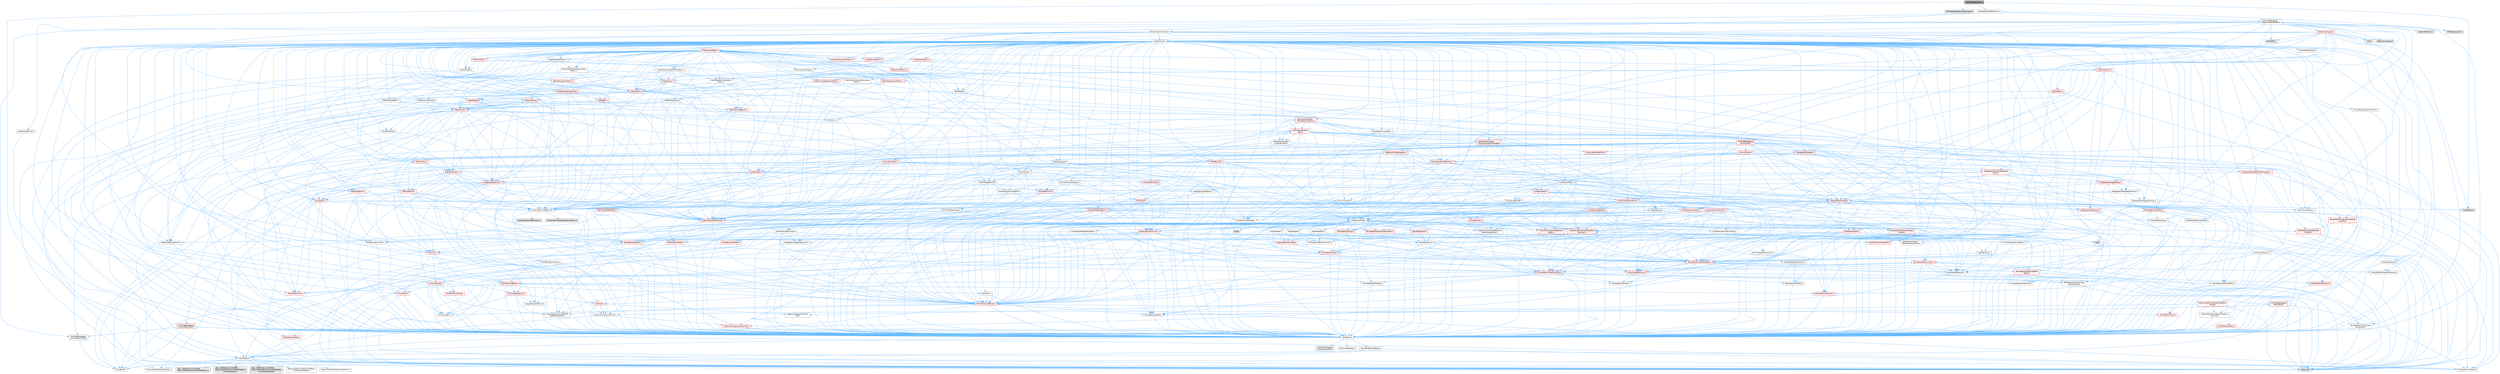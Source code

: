 digraph "RenderGraphTrace.h"
{
 // INTERACTIVE_SVG=YES
 // LATEX_PDF_SIZE
  bgcolor="transparent";
  edge [fontname=Helvetica,fontsize=10,labelfontname=Helvetica,labelfontsize=10];
  node [fontname=Helvetica,fontsize=10,shape=box,height=0.2,width=0.4];
  Node1 [id="Node000001",label="RenderGraphTrace.h",height=0.2,width=0.4,color="gray40", fillcolor="grey60", style="filled", fontcolor="black",tooltip=" "];
  Node1 -> Node2 [id="edge1_Node000001_Node000002",color="steelblue1",style="solid",tooltip=" "];
  Node2 [id="Node000002",label="HAL/Platform.h",height=0.2,width=0.4,color="grey40", fillcolor="white", style="filled",URL="$d9/dd0/Platform_8h.html",tooltip=" "];
  Node2 -> Node3 [id="edge2_Node000002_Node000003",color="steelblue1",style="solid",tooltip=" "];
  Node3 [id="Node000003",label="Misc/Build.h",height=0.2,width=0.4,color="grey40", fillcolor="white", style="filled",URL="$d3/dbb/Build_8h.html",tooltip=" "];
  Node2 -> Node4 [id="edge3_Node000002_Node000004",color="steelblue1",style="solid",tooltip=" "];
  Node4 [id="Node000004",label="Misc/LargeWorldCoordinates.h",height=0.2,width=0.4,color="grey40", fillcolor="white", style="filled",URL="$d2/dcb/LargeWorldCoordinates_8h.html",tooltip=" "];
  Node2 -> Node5 [id="edge4_Node000002_Node000005",color="steelblue1",style="solid",tooltip=" "];
  Node5 [id="Node000005",label="type_traits",height=0.2,width=0.4,color="grey60", fillcolor="#E0E0E0", style="filled",tooltip=" "];
  Node2 -> Node6 [id="edge5_Node000002_Node000006",color="steelblue1",style="solid",tooltip=" "];
  Node6 [id="Node000006",label="PreprocessorHelpers.h",height=0.2,width=0.4,color="grey40", fillcolor="white", style="filled",URL="$db/ddb/PreprocessorHelpers_8h.html",tooltip=" "];
  Node2 -> Node7 [id="edge6_Node000002_Node000007",color="steelblue1",style="solid",tooltip=" "];
  Node7 [id="Node000007",label="UBT_COMPILED_PLATFORM\l/UBT_COMPILED_PLATFORMPlatform\lCompilerPreSetup.h",height=0.2,width=0.4,color="grey60", fillcolor="#E0E0E0", style="filled",tooltip=" "];
  Node2 -> Node8 [id="edge7_Node000002_Node000008",color="steelblue1",style="solid",tooltip=" "];
  Node8 [id="Node000008",label="GenericPlatform/GenericPlatform\lCompilerPreSetup.h",height=0.2,width=0.4,color="grey40", fillcolor="white", style="filled",URL="$d9/dc8/GenericPlatformCompilerPreSetup_8h.html",tooltip=" "];
  Node2 -> Node9 [id="edge8_Node000002_Node000009",color="steelblue1",style="solid",tooltip=" "];
  Node9 [id="Node000009",label="GenericPlatform/GenericPlatform.h",height=0.2,width=0.4,color="grey40", fillcolor="white", style="filled",URL="$d6/d84/GenericPlatform_8h.html",tooltip=" "];
  Node2 -> Node10 [id="edge9_Node000002_Node000010",color="steelblue1",style="solid",tooltip=" "];
  Node10 [id="Node000010",label="UBT_COMPILED_PLATFORM\l/UBT_COMPILED_PLATFORMPlatform.h",height=0.2,width=0.4,color="grey60", fillcolor="#E0E0E0", style="filled",tooltip=" "];
  Node2 -> Node11 [id="edge10_Node000002_Node000011",color="steelblue1",style="solid",tooltip=" "];
  Node11 [id="Node000011",label="UBT_COMPILED_PLATFORM\l/UBT_COMPILED_PLATFORMPlatform\lCompilerSetup.h",height=0.2,width=0.4,color="grey60", fillcolor="#E0E0E0", style="filled",tooltip=" "];
  Node1 -> Node12 [id="edge11_Node000001_Node000012",color="steelblue1",style="solid",tooltip=" "];
  Node12 [id="Node000012",label="RHITransientResourceAllocator.h",height=0.2,width=0.4,color="grey60", fillcolor="#E0E0E0", style="filled",tooltip=" "];
  Node1 -> Node13 [id="edge12_Node000001_Node000013",color="steelblue1",style="solid",tooltip=" "];
  Node13 [id="Node000013",label="RenderGraphDefinitions.h",height=0.2,width=0.4,color="grey40", fillcolor="white", style="filled",URL="$df/d67/RenderGraphDefinitions_8h.html",tooltip=" "];
  Node13 -> Node14 [id="edge13_Node000013_Node000014",color="steelblue1",style="solid",tooltip=" "];
  Node14 [id="Node000014",label="ProfilingDebugging\l/RealtimeGPUProfiler.h",height=0.2,width=0.4,color="grey40", fillcolor="white", style="filled",URL="$d7/def/RealtimeGPUProfiler_8h.html",tooltip=" "];
  Node14 -> Node15 [id="edge14_Node000014_Node000015",color="steelblue1",style="solid",tooltip=" "];
  Node15 [id="Node000015",label="Containers/Array.h",height=0.2,width=0.4,color="grey40", fillcolor="white", style="filled",URL="$df/dd0/Array_8h.html",tooltip=" "];
  Node15 -> Node16 [id="edge15_Node000015_Node000016",color="steelblue1",style="solid",tooltip=" "];
  Node16 [id="Node000016",label="CoreTypes.h",height=0.2,width=0.4,color="grey40", fillcolor="white", style="filled",URL="$dc/dec/CoreTypes_8h.html",tooltip=" "];
  Node16 -> Node2 [id="edge16_Node000016_Node000002",color="steelblue1",style="solid",tooltip=" "];
  Node16 -> Node17 [id="edge17_Node000016_Node000017",color="steelblue1",style="solid",tooltip=" "];
  Node17 [id="Node000017",label="ProfilingDebugging\l/UMemoryDefines.h",height=0.2,width=0.4,color="grey40", fillcolor="white", style="filled",URL="$d2/da2/UMemoryDefines_8h.html",tooltip=" "];
  Node16 -> Node18 [id="edge18_Node000016_Node000018",color="steelblue1",style="solid",tooltip=" "];
  Node18 [id="Node000018",label="Misc/CoreMiscDefines.h",height=0.2,width=0.4,color="grey40", fillcolor="white", style="filled",URL="$da/d38/CoreMiscDefines_8h.html",tooltip=" "];
  Node18 -> Node2 [id="edge19_Node000018_Node000002",color="steelblue1",style="solid",tooltip=" "];
  Node18 -> Node6 [id="edge20_Node000018_Node000006",color="steelblue1",style="solid",tooltip=" "];
  Node16 -> Node19 [id="edge21_Node000016_Node000019",color="steelblue1",style="solid",tooltip=" "];
  Node19 [id="Node000019",label="Misc/CoreDefines.h",height=0.2,width=0.4,color="grey40", fillcolor="white", style="filled",URL="$d3/dd2/CoreDefines_8h.html",tooltip=" "];
  Node15 -> Node20 [id="edge22_Node000015_Node000020",color="steelblue1",style="solid",tooltip=" "];
  Node20 [id="Node000020",label="Misc/AssertionMacros.h",height=0.2,width=0.4,color="red", fillcolor="#FFF0F0", style="filled",URL="$d0/dfa/AssertionMacros_8h.html",tooltip=" "];
  Node20 -> Node16 [id="edge23_Node000020_Node000016",color="steelblue1",style="solid",tooltip=" "];
  Node20 -> Node2 [id="edge24_Node000020_Node000002",color="steelblue1",style="solid",tooltip=" "];
  Node20 -> Node21 [id="edge25_Node000020_Node000021",color="steelblue1",style="solid",tooltip=" "];
  Node21 [id="Node000021",label="HAL/PlatformMisc.h",height=0.2,width=0.4,color="red", fillcolor="#FFF0F0", style="filled",URL="$d0/df5/PlatformMisc_8h.html",tooltip=" "];
  Node21 -> Node16 [id="edge26_Node000021_Node000016",color="steelblue1",style="solid",tooltip=" "];
  Node20 -> Node6 [id="edge27_Node000020_Node000006",color="steelblue1",style="solid",tooltip=" "];
  Node20 -> Node57 [id="edge28_Node000020_Node000057",color="steelblue1",style="solid",tooltip=" "];
  Node57 [id="Node000057",label="Templates/EnableIf.h",height=0.2,width=0.4,color="grey40", fillcolor="white", style="filled",URL="$d7/d60/EnableIf_8h.html",tooltip=" "];
  Node57 -> Node16 [id="edge29_Node000057_Node000016",color="steelblue1",style="solid",tooltip=" "];
  Node20 -> Node58 [id="edge30_Node000020_Node000058",color="steelblue1",style="solid",tooltip=" "];
  Node58 [id="Node000058",label="Templates/IsArrayOrRefOf\lTypeByPredicate.h",height=0.2,width=0.4,color="grey40", fillcolor="white", style="filled",URL="$d6/da1/IsArrayOrRefOfTypeByPredicate_8h.html",tooltip=" "];
  Node58 -> Node16 [id="edge31_Node000058_Node000016",color="steelblue1",style="solid",tooltip=" "];
  Node20 -> Node63 [id="edge32_Node000020_Node000063",color="steelblue1",style="solid",tooltip=" "];
  Node63 [id="Node000063",label="Misc/VarArgs.h",height=0.2,width=0.4,color="grey40", fillcolor="white", style="filled",URL="$d5/d6f/VarArgs_8h.html",tooltip=" "];
  Node63 -> Node16 [id="edge33_Node000063_Node000016",color="steelblue1",style="solid",tooltip=" "];
  Node15 -> Node71 [id="edge34_Node000015_Node000071",color="steelblue1",style="solid",tooltip=" "];
  Node71 [id="Node000071",label="Misc/IntrusiveUnsetOptional\lState.h",height=0.2,width=0.4,color="red", fillcolor="#FFF0F0", style="filled",URL="$d2/d0a/IntrusiveUnsetOptionalState_8h.html",tooltip=" "];
  Node15 -> Node73 [id="edge35_Node000015_Node000073",color="steelblue1",style="solid",tooltip=" "];
  Node73 [id="Node000073",label="Misc/ReverseIterate.h",height=0.2,width=0.4,color="red", fillcolor="#FFF0F0", style="filled",URL="$db/de3/ReverseIterate_8h.html",tooltip=" "];
  Node73 -> Node2 [id="edge36_Node000073_Node000002",color="steelblue1",style="solid",tooltip=" "];
  Node15 -> Node75 [id="edge37_Node000015_Node000075",color="steelblue1",style="solid",tooltip=" "];
  Node75 [id="Node000075",label="HAL/UnrealMemory.h",height=0.2,width=0.4,color="red", fillcolor="#FFF0F0", style="filled",URL="$d9/d96/UnrealMemory_8h.html",tooltip=" "];
  Node75 -> Node16 [id="edge38_Node000075_Node000016",color="steelblue1",style="solid",tooltip=" "];
  Node75 -> Node79 [id="edge39_Node000075_Node000079",color="steelblue1",style="solid",tooltip=" "];
  Node79 [id="Node000079",label="HAL/MemoryBase.h",height=0.2,width=0.4,color="red", fillcolor="#FFF0F0", style="filled",URL="$d6/d9f/MemoryBase_8h.html",tooltip=" "];
  Node79 -> Node16 [id="edge40_Node000079_Node000016",color="steelblue1",style="solid",tooltip=" "];
  Node79 -> Node50 [id="edge41_Node000079_Node000050",color="steelblue1",style="solid",tooltip=" "];
  Node50 [id="Node000050",label="HAL/PlatformAtomics.h",height=0.2,width=0.4,color="red", fillcolor="#FFF0F0", style="filled",URL="$d3/d36/PlatformAtomics_8h.html",tooltip=" "];
  Node50 -> Node16 [id="edge42_Node000050_Node000016",color="steelblue1",style="solid",tooltip=" "];
  Node79 -> Node33 [id="edge43_Node000079_Node000033",color="steelblue1",style="solid",tooltip=" "];
  Node33 [id="Node000033",label="HAL/PlatformCrt.h",height=0.2,width=0.4,color="red", fillcolor="#FFF0F0", style="filled",URL="$d8/d75/PlatformCrt_8h.html",tooltip=" "];
  Node79 -> Node80 [id="edge44_Node000079_Node000080",color="steelblue1",style="solid",tooltip=" "];
  Node80 [id="Node000080",label="Misc/Exec.h",height=0.2,width=0.4,color="grey40", fillcolor="white", style="filled",URL="$de/ddb/Exec_8h.html",tooltip=" "];
  Node80 -> Node16 [id="edge45_Node000080_Node000016",color="steelblue1",style="solid",tooltip=" "];
  Node80 -> Node20 [id="edge46_Node000080_Node000020",color="steelblue1",style="solid",tooltip=" "];
  Node79 -> Node81 [id="edge47_Node000079_Node000081",color="steelblue1",style="solid",tooltip=" "];
  Node81 [id="Node000081",label="Misc/OutputDevice.h",height=0.2,width=0.4,color="red", fillcolor="#FFF0F0", style="filled",URL="$d7/d32/OutputDevice_8h.html",tooltip=" "];
  Node81 -> Node28 [id="edge48_Node000081_Node000028",color="steelblue1",style="solid",tooltip=" "];
  Node28 [id="Node000028",label="CoreFwd.h",height=0.2,width=0.4,color="red", fillcolor="#FFF0F0", style="filled",URL="$d1/d1e/CoreFwd_8h.html",tooltip=" "];
  Node28 -> Node16 [id="edge49_Node000028_Node000016",color="steelblue1",style="solid",tooltip=" "];
  Node28 -> Node29 [id="edge50_Node000028_Node000029",color="steelblue1",style="solid",tooltip=" "];
  Node29 [id="Node000029",label="Containers/ContainersFwd.h",height=0.2,width=0.4,color="grey40", fillcolor="white", style="filled",URL="$d4/d0a/ContainersFwd_8h.html",tooltip=" "];
  Node29 -> Node2 [id="edge51_Node000029_Node000002",color="steelblue1",style="solid",tooltip=" "];
  Node29 -> Node16 [id="edge52_Node000029_Node000016",color="steelblue1",style="solid",tooltip=" "];
  Node29 -> Node26 [id="edge53_Node000029_Node000026",color="steelblue1",style="solid",tooltip=" "];
  Node26 [id="Node000026",label="Traits/IsContiguousContainer.h",height=0.2,width=0.4,color="red", fillcolor="#FFF0F0", style="filled",URL="$d5/d3c/IsContiguousContainer_8h.html",tooltip=" "];
  Node26 -> Node16 [id="edge54_Node000026_Node000016",color="steelblue1",style="solid",tooltip=" "];
  Node28 -> Node31 [id="edge55_Node000028_Node000031",color="steelblue1",style="solid",tooltip=" "];
  Node31 [id="Node000031",label="UObject/UObjectHierarchy\lFwd.h",height=0.2,width=0.4,color="grey40", fillcolor="white", style="filled",URL="$d3/d13/UObjectHierarchyFwd_8h.html",tooltip=" "];
  Node81 -> Node16 [id="edge56_Node000081_Node000016",color="steelblue1",style="solid",tooltip=" "];
  Node81 -> Node82 [id="edge57_Node000081_Node000082",color="steelblue1",style="solid",tooltip=" "];
  Node82 [id="Node000082",label="Logging/LogVerbosity.h",height=0.2,width=0.4,color="grey40", fillcolor="white", style="filled",URL="$d2/d8f/LogVerbosity_8h.html",tooltip=" "];
  Node82 -> Node16 [id="edge58_Node000082_Node000016",color="steelblue1",style="solid",tooltip=" "];
  Node81 -> Node63 [id="edge59_Node000081_Node000063",color="steelblue1",style="solid",tooltip=" "];
  Node81 -> Node58 [id="edge60_Node000081_Node000058",color="steelblue1",style="solid",tooltip=" "];
  Node75 -> Node92 [id="edge61_Node000075_Node000092",color="steelblue1",style="solid",tooltip=" "];
  Node92 [id="Node000092",label="HAL/PlatformMemory.h",height=0.2,width=0.4,color="red", fillcolor="#FFF0F0", style="filled",URL="$de/d68/PlatformMemory_8h.html",tooltip=" "];
  Node92 -> Node16 [id="edge62_Node000092_Node000016",color="steelblue1",style="solid",tooltip=" "];
  Node75 -> Node95 [id="edge63_Node000075_Node000095",color="steelblue1",style="solid",tooltip=" "];
  Node95 [id="Node000095",label="Templates/IsPointer.h",height=0.2,width=0.4,color="grey40", fillcolor="white", style="filled",URL="$d7/d05/IsPointer_8h.html",tooltip=" "];
  Node95 -> Node16 [id="edge64_Node000095_Node000016",color="steelblue1",style="solid",tooltip=" "];
  Node15 -> Node96 [id="edge65_Node000015_Node000096",color="steelblue1",style="solid",tooltip=" "];
  Node96 [id="Node000096",label="Templates/UnrealTypeTraits.h",height=0.2,width=0.4,color="red", fillcolor="#FFF0F0", style="filled",URL="$d2/d2d/UnrealTypeTraits_8h.html",tooltip=" "];
  Node96 -> Node16 [id="edge66_Node000096_Node000016",color="steelblue1",style="solid",tooltip=" "];
  Node96 -> Node95 [id="edge67_Node000096_Node000095",color="steelblue1",style="solid",tooltip=" "];
  Node96 -> Node20 [id="edge68_Node000096_Node000020",color="steelblue1",style="solid",tooltip=" "];
  Node96 -> Node88 [id="edge69_Node000096_Node000088",color="steelblue1",style="solid",tooltip=" "];
  Node88 [id="Node000088",label="Templates/AndOrNot.h",height=0.2,width=0.4,color="grey40", fillcolor="white", style="filled",URL="$db/d0a/AndOrNot_8h.html",tooltip=" "];
  Node88 -> Node16 [id="edge70_Node000088_Node000016",color="steelblue1",style="solid",tooltip=" "];
  Node96 -> Node57 [id="edge71_Node000096_Node000057",color="steelblue1",style="solid",tooltip=" "];
  Node96 -> Node97 [id="edge72_Node000096_Node000097",color="steelblue1",style="solid",tooltip=" "];
  Node97 [id="Node000097",label="Templates/IsArithmetic.h",height=0.2,width=0.4,color="grey40", fillcolor="white", style="filled",URL="$d2/d5d/IsArithmetic_8h.html",tooltip=" "];
  Node97 -> Node16 [id="edge73_Node000097_Node000016",color="steelblue1",style="solid",tooltip=" "];
  Node96 -> Node99 [id="edge74_Node000096_Node000099",color="steelblue1",style="solid",tooltip=" "];
  Node99 [id="Node000099",label="Templates/IsPODType.h",height=0.2,width=0.4,color="grey40", fillcolor="white", style="filled",URL="$d7/db1/IsPODType_8h.html",tooltip=" "];
  Node99 -> Node16 [id="edge75_Node000099_Node000016",color="steelblue1",style="solid",tooltip=" "];
  Node96 -> Node100 [id="edge76_Node000096_Node000100",color="steelblue1",style="solid",tooltip=" "];
  Node100 [id="Node000100",label="Templates/IsUECoreType.h",height=0.2,width=0.4,color="grey40", fillcolor="white", style="filled",URL="$d1/db8/IsUECoreType_8h.html",tooltip=" "];
  Node100 -> Node16 [id="edge77_Node000100_Node000016",color="steelblue1",style="solid",tooltip=" "];
  Node100 -> Node5 [id="edge78_Node000100_Node000005",color="steelblue1",style="solid",tooltip=" "];
  Node96 -> Node89 [id="edge79_Node000096_Node000089",color="steelblue1",style="solid",tooltip=" "];
  Node89 [id="Node000089",label="Templates/IsTriviallyCopy\lConstructible.h",height=0.2,width=0.4,color="grey40", fillcolor="white", style="filled",URL="$d3/d78/IsTriviallyCopyConstructible_8h.html",tooltip=" "];
  Node89 -> Node16 [id="edge80_Node000089_Node000016",color="steelblue1",style="solid",tooltip=" "];
  Node89 -> Node5 [id="edge81_Node000089_Node000005",color="steelblue1",style="solid",tooltip=" "];
  Node15 -> Node101 [id="edge82_Node000015_Node000101",color="steelblue1",style="solid",tooltip=" "];
  Node101 [id="Node000101",label="Templates/UnrealTemplate.h",height=0.2,width=0.4,color="red", fillcolor="#FFF0F0", style="filled",URL="$d4/d24/UnrealTemplate_8h.html",tooltip=" "];
  Node101 -> Node16 [id="edge83_Node000101_Node000016",color="steelblue1",style="solid",tooltip=" "];
  Node101 -> Node95 [id="edge84_Node000101_Node000095",color="steelblue1",style="solid",tooltip=" "];
  Node101 -> Node75 [id="edge85_Node000101_Node000075",color="steelblue1",style="solid",tooltip=" "];
  Node101 -> Node96 [id="edge86_Node000101_Node000096",color="steelblue1",style="solid",tooltip=" "];
  Node101 -> Node104 [id="edge87_Node000101_Node000104",color="steelblue1",style="solid",tooltip=" "];
  Node104 [id="Node000104",label="Templates/RemoveReference.h",height=0.2,width=0.4,color="grey40", fillcolor="white", style="filled",URL="$da/dbe/RemoveReference_8h.html",tooltip=" "];
  Node104 -> Node16 [id="edge88_Node000104_Node000016",color="steelblue1",style="solid",tooltip=" "];
  Node101 -> Node65 [id="edge89_Node000101_Node000065",color="steelblue1",style="solid",tooltip=" "];
  Node65 [id="Node000065",label="Templates/Requires.h",height=0.2,width=0.4,color="grey40", fillcolor="white", style="filled",URL="$dc/d96/Requires_8h.html",tooltip=" "];
  Node65 -> Node57 [id="edge90_Node000065_Node000057",color="steelblue1",style="solid",tooltip=" "];
  Node65 -> Node5 [id="edge91_Node000065_Node000005",color="steelblue1",style="solid",tooltip=" "];
  Node101 -> Node105 [id="edge92_Node000101_Node000105",color="steelblue1",style="solid",tooltip=" "];
  Node105 [id="Node000105",label="Templates/TypeCompatible\lBytes.h",height=0.2,width=0.4,color="red", fillcolor="#FFF0F0", style="filled",URL="$df/d0a/TypeCompatibleBytes_8h.html",tooltip=" "];
  Node105 -> Node16 [id="edge93_Node000105_Node000016",color="steelblue1",style="solid",tooltip=" "];
  Node105 -> Node5 [id="edge94_Node000105_Node000005",color="steelblue1",style="solid",tooltip=" "];
  Node101 -> Node26 [id="edge95_Node000101_Node000026",color="steelblue1",style="solid",tooltip=" "];
  Node101 -> Node5 [id="edge96_Node000101_Node000005",color="steelblue1",style="solid",tooltip=" "];
  Node15 -> Node107 [id="edge97_Node000015_Node000107",color="steelblue1",style="solid",tooltip=" "];
  Node107 [id="Node000107",label="Containers/AllowShrinking.h",height=0.2,width=0.4,color="grey40", fillcolor="white", style="filled",URL="$d7/d1a/AllowShrinking_8h.html",tooltip=" "];
  Node107 -> Node16 [id="edge98_Node000107_Node000016",color="steelblue1",style="solid",tooltip=" "];
  Node15 -> Node108 [id="edge99_Node000015_Node000108",color="steelblue1",style="solid",tooltip=" "];
  Node108 [id="Node000108",label="Containers/ContainerAllocation\lPolicies.h",height=0.2,width=0.4,color="red", fillcolor="#FFF0F0", style="filled",URL="$d7/dff/ContainerAllocationPolicies_8h.html",tooltip=" "];
  Node108 -> Node16 [id="edge100_Node000108_Node000016",color="steelblue1",style="solid",tooltip=" "];
  Node108 -> Node108 [id="edge101_Node000108_Node000108",color="steelblue1",style="solid",tooltip=" "];
  Node108 -> Node110 [id="edge102_Node000108_Node000110",color="steelblue1",style="solid",tooltip=" "];
  Node110 [id="Node000110",label="HAL/PlatformMath.h",height=0.2,width=0.4,color="red", fillcolor="#FFF0F0", style="filled",URL="$dc/d53/PlatformMath_8h.html",tooltip=" "];
  Node110 -> Node16 [id="edge103_Node000110_Node000016",color="steelblue1",style="solid",tooltip=" "];
  Node108 -> Node75 [id="edge104_Node000108_Node000075",color="steelblue1",style="solid",tooltip=" "];
  Node108 -> Node43 [id="edge105_Node000108_Node000043",color="steelblue1",style="solid",tooltip=" "];
  Node43 [id="Node000043",label="Math/NumericLimits.h",height=0.2,width=0.4,color="grey40", fillcolor="white", style="filled",URL="$df/d1b/NumericLimits_8h.html",tooltip=" "];
  Node43 -> Node16 [id="edge106_Node000043_Node000016",color="steelblue1",style="solid",tooltip=" "];
  Node108 -> Node20 [id="edge107_Node000108_Node000020",color="steelblue1",style="solid",tooltip=" "];
  Node108 -> Node119 [id="edge108_Node000108_Node000119",color="steelblue1",style="solid",tooltip=" "];
  Node119 [id="Node000119",label="Templates/MemoryOps.h",height=0.2,width=0.4,color="red", fillcolor="#FFF0F0", style="filled",URL="$db/dea/MemoryOps_8h.html",tooltip=" "];
  Node119 -> Node16 [id="edge109_Node000119_Node000016",color="steelblue1",style="solid",tooltip=" "];
  Node119 -> Node75 [id="edge110_Node000119_Node000075",color="steelblue1",style="solid",tooltip=" "];
  Node119 -> Node90 [id="edge111_Node000119_Node000090",color="steelblue1",style="solid",tooltip=" "];
  Node90 [id="Node000090",label="Templates/IsTriviallyCopy\lAssignable.h",height=0.2,width=0.4,color="grey40", fillcolor="white", style="filled",URL="$d2/df2/IsTriviallyCopyAssignable_8h.html",tooltip=" "];
  Node90 -> Node16 [id="edge112_Node000090_Node000016",color="steelblue1",style="solid",tooltip=" "];
  Node90 -> Node5 [id="edge113_Node000090_Node000005",color="steelblue1",style="solid",tooltip=" "];
  Node119 -> Node89 [id="edge114_Node000119_Node000089",color="steelblue1",style="solid",tooltip=" "];
  Node119 -> Node65 [id="edge115_Node000119_Node000065",color="steelblue1",style="solid",tooltip=" "];
  Node119 -> Node96 [id="edge116_Node000119_Node000096",color="steelblue1",style="solid",tooltip=" "];
  Node119 -> Node5 [id="edge117_Node000119_Node000005",color="steelblue1",style="solid",tooltip=" "];
  Node108 -> Node105 [id="edge118_Node000108_Node000105",color="steelblue1",style="solid",tooltip=" "];
  Node108 -> Node5 [id="edge119_Node000108_Node000005",color="steelblue1",style="solid",tooltip=" "];
  Node15 -> Node120 [id="edge120_Node000015_Node000120",color="steelblue1",style="solid",tooltip=" "];
  Node120 [id="Node000120",label="Containers/ContainerElement\lTypeCompatibility.h",height=0.2,width=0.4,color="grey40", fillcolor="white", style="filled",URL="$df/ddf/ContainerElementTypeCompatibility_8h.html",tooltip=" "];
  Node120 -> Node16 [id="edge121_Node000120_Node000016",color="steelblue1",style="solid",tooltip=" "];
  Node120 -> Node96 [id="edge122_Node000120_Node000096",color="steelblue1",style="solid",tooltip=" "];
  Node15 -> Node121 [id="edge123_Node000015_Node000121",color="steelblue1",style="solid",tooltip=" "];
  Node121 [id="Node000121",label="Serialization/Archive.h",height=0.2,width=0.4,color="red", fillcolor="#FFF0F0", style="filled",URL="$d7/d3b/Archive_8h.html",tooltip=" "];
  Node121 -> Node28 [id="edge124_Node000121_Node000028",color="steelblue1",style="solid",tooltip=" "];
  Node121 -> Node16 [id="edge125_Node000121_Node000016",color="steelblue1",style="solid",tooltip=" "];
  Node121 -> Node122 [id="edge126_Node000121_Node000122",color="steelblue1",style="solid",tooltip=" "];
  Node122 [id="Node000122",label="HAL/PlatformProperties.h",height=0.2,width=0.4,color="red", fillcolor="#FFF0F0", style="filled",URL="$d9/db0/PlatformProperties_8h.html",tooltip=" "];
  Node122 -> Node16 [id="edge127_Node000122_Node000016",color="steelblue1",style="solid",tooltip=" "];
  Node121 -> Node125 [id="edge128_Node000121_Node000125",color="steelblue1",style="solid",tooltip=" "];
  Node125 [id="Node000125",label="Internationalization\l/TextNamespaceFwd.h",height=0.2,width=0.4,color="grey40", fillcolor="white", style="filled",URL="$d8/d97/TextNamespaceFwd_8h.html",tooltip=" "];
  Node125 -> Node16 [id="edge129_Node000125_Node000016",color="steelblue1",style="solid",tooltip=" "];
  Node121 -> Node20 [id="edge130_Node000121_Node000020",color="steelblue1",style="solid",tooltip=" "];
  Node121 -> Node3 [id="edge131_Node000121_Node000003",color="steelblue1",style="solid",tooltip=" "];
  Node121 -> Node126 [id="edge132_Node000121_Node000126",color="steelblue1",style="solid",tooltip=" "];
  Node126 [id="Node000126",label="Misc/EngineVersionBase.h",height=0.2,width=0.4,color="grey40", fillcolor="white", style="filled",URL="$d5/d2b/EngineVersionBase_8h.html",tooltip=" "];
  Node126 -> Node16 [id="edge133_Node000126_Node000016",color="steelblue1",style="solid",tooltip=" "];
  Node121 -> Node63 [id="edge134_Node000121_Node000063",color="steelblue1",style="solid",tooltip=" "];
  Node121 -> Node57 [id="edge135_Node000121_Node000057",color="steelblue1",style="solid",tooltip=" "];
  Node121 -> Node58 [id="edge136_Node000121_Node000058",color="steelblue1",style="solid",tooltip=" "];
  Node121 -> Node129 [id="edge137_Node000121_Node000129",color="steelblue1",style="solid",tooltip=" "];
  Node129 [id="Node000129",label="Templates/IsEnumClass.h",height=0.2,width=0.4,color="grey40", fillcolor="white", style="filled",URL="$d7/d15/IsEnumClass_8h.html",tooltip=" "];
  Node129 -> Node16 [id="edge138_Node000129_Node000016",color="steelblue1",style="solid",tooltip=" "];
  Node129 -> Node88 [id="edge139_Node000129_Node000088",color="steelblue1",style="solid",tooltip=" "];
  Node121 -> Node101 [id="edge140_Node000121_Node000101",color="steelblue1",style="solid",tooltip=" "];
  Node121 -> Node130 [id="edge141_Node000121_Node000130",color="steelblue1",style="solid",tooltip=" "];
  Node130 [id="Node000130",label="UObject/ObjectVersion.h",height=0.2,width=0.4,color="grey40", fillcolor="white", style="filled",URL="$da/d63/ObjectVersion_8h.html",tooltip=" "];
  Node130 -> Node16 [id="edge142_Node000130_Node000016",color="steelblue1",style="solid",tooltip=" "];
  Node15 -> Node131 [id="edge143_Node000015_Node000131",color="steelblue1",style="solid",tooltip=" "];
  Node131 [id="Node000131",label="Serialization/MemoryImage\lWriter.h",height=0.2,width=0.4,color="red", fillcolor="#FFF0F0", style="filled",URL="$d0/d08/MemoryImageWriter_8h.html",tooltip=" "];
  Node131 -> Node16 [id="edge144_Node000131_Node000016",color="steelblue1",style="solid",tooltip=" "];
  Node15 -> Node145 [id="edge145_Node000015_Node000145",color="steelblue1",style="solid",tooltip=" "];
  Node145 [id="Node000145",label="Algo/Heapify.h",height=0.2,width=0.4,color="grey40", fillcolor="white", style="filled",URL="$d0/d2a/Heapify_8h.html",tooltip=" "];
  Node145 -> Node146 [id="edge146_Node000145_Node000146",color="steelblue1",style="solid",tooltip=" "];
  Node146 [id="Node000146",label="Algo/Impl/BinaryHeap.h",height=0.2,width=0.4,color="red", fillcolor="#FFF0F0", style="filled",URL="$d7/da3/Algo_2Impl_2BinaryHeap_8h.html",tooltip=" "];
  Node146 -> Node147 [id="edge147_Node000146_Node000147",color="steelblue1",style="solid",tooltip=" "];
  Node147 [id="Node000147",label="Templates/Invoke.h",height=0.2,width=0.4,color="red", fillcolor="#FFF0F0", style="filled",URL="$d7/deb/Invoke_8h.html",tooltip=" "];
  Node147 -> Node16 [id="edge148_Node000147_Node000016",color="steelblue1",style="solid",tooltip=" "];
  Node147 -> Node101 [id="edge149_Node000147_Node000101",color="steelblue1",style="solid",tooltip=" "];
  Node147 -> Node5 [id="edge150_Node000147_Node000005",color="steelblue1",style="solid",tooltip=" "];
  Node146 -> Node5 [id="edge151_Node000146_Node000005",color="steelblue1",style="solid",tooltip=" "];
  Node145 -> Node151 [id="edge152_Node000145_Node000151",color="steelblue1",style="solid",tooltip=" "];
  Node151 [id="Node000151",label="Templates/IdentityFunctor.h",height=0.2,width=0.4,color="grey40", fillcolor="white", style="filled",URL="$d7/d2e/IdentityFunctor_8h.html",tooltip=" "];
  Node151 -> Node2 [id="edge153_Node000151_Node000002",color="steelblue1",style="solid",tooltip=" "];
  Node145 -> Node147 [id="edge154_Node000145_Node000147",color="steelblue1",style="solid",tooltip=" "];
  Node145 -> Node152 [id="edge155_Node000145_Node000152",color="steelblue1",style="solid",tooltip=" "];
  Node152 [id="Node000152",label="Templates/Less.h",height=0.2,width=0.4,color="grey40", fillcolor="white", style="filled",URL="$de/dc8/Less_8h.html",tooltip=" "];
  Node152 -> Node16 [id="edge156_Node000152_Node000016",color="steelblue1",style="solid",tooltip=" "];
  Node152 -> Node101 [id="edge157_Node000152_Node000101",color="steelblue1",style="solid",tooltip=" "];
  Node145 -> Node101 [id="edge158_Node000145_Node000101",color="steelblue1",style="solid",tooltip=" "];
  Node15 -> Node153 [id="edge159_Node000015_Node000153",color="steelblue1",style="solid",tooltip=" "];
  Node153 [id="Node000153",label="Algo/HeapSort.h",height=0.2,width=0.4,color="grey40", fillcolor="white", style="filled",URL="$d3/d92/HeapSort_8h.html",tooltip=" "];
  Node153 -> Node146 [id="edge160_Node000153_Node000146",color="steelblue1",style="solid",tooltip=" "];
  Node153 -> Node151 [id="edge161_Node000153_Node000151",color="steelblue1",style="solid",tooltip=" "];
  Node153 -> Node152 [id="edge162_Node000153_Node000152",color="steelblue1",style="solid",tooltip=" "];
  Node153 -> Node101 [id="edge163_Node000153_Node000101",color="steelblue1",style="solid",tooltip=" "];
  Node15 -> Node154 [id="edge164_Node000015_Node000154",color="steelblue1",style="solid",tooltip=" "];
  Node154 [id="Node000154",label="Algo/IsHeap.h",height=0.2,width=0.4,color="grey40", fillcolor="white", style="filled",URL="$de/d32/IsHeap_8h.html",tooltip=" "];
  Node154 -> Node146 [id="edge165_Node000154_Node000146",color="steelblue1",style="solid",tooltip=" "];
  Node154 -> Node151 [id="edge166_Node000154_Node000151",color="steelblue1",style="solid",tooltip=" "];
  Node154 -> Node147 [id="edge167_Node000154_Node000147",color="steelblue1",style="solid",tooltip=" "];
  Node154 -> Node152 [id="edge168_Node000154_Node000152",color="steelblue1",style="solid",tooltip=" "];
  Node154 -> Node101 [id="edge169_Node000154_Node000101",color="steelblue1",style="solid",tooltip=" "];
  Node15 -> Node146 [id="edge170_Node000015_Node000146",color="steelblue1",style="solid",tooltip=" "];
  Node15 -> Node155 [id="edge171_Node000015_Node000155",color="steelblue1",style="solid",tooltip=" "];
  Node155 [id="Node000155",label="Algo/StableSort.h",height=0.2,width=0.4,color="red", fillcolor="#FFF0F0", style="filled",URL="$d7/d3c/StableSort_8h.html",tooltip=" "];
  Node155 -> Node151 [id="edge172_Node000155_Node000151",color="steelblue1",style="solid",tooltip=" "];
  Node155 -> Node147 [id="edge173_Node000155_Node000147",color="steelblue1",style="solid",tooltip=" "];
  Node155 -> Node152 [id="edge174_Node000155_Node000152",color="steelblue1",style="solid",tooltip=" "];
  Node155 -> Node101 [id="edge175_Node000155_Node000101",color="steelblue1",style="solid",tooltip=" "];
  Node15 -> Node158 [id="edge176_Node000015_Node000158",color="steelblue1",style="solid",tooltip=" "];
  Node158 [id="Node000158",label="Concepts/GetTypeHashable.h",height=0.2,width=0.4,color="grey40", fillcolor="white", style="filled",URL="$d3/da2/GetTypeHashable_8h.html",tooltip=" "];
  Node158 -> Node16 [id="edge177_Node000158_Node000016",color="steelblue1",style="solid",tooltip=" "];
  Node158 -> Node136 [id="edge178_Node000158_Node000136",color="steelblue1",style="solid",tooltip=" "];
  Node136 [id="Node000136",label="Templates/TypeHash.h",height=0.2,width=0.4,color="red", fillcolor="#FFF0F0", style="filled",URL="$d1/d62/TypeHash_8h.html",tooltip=" "];
  Node136 -> Node16 [id="edge179_Node000136_Node000016",color="steelblue1",style="solid",tooltip=" "];
  Node136 -> Node65 [id="edge180_Node000136_Node000065",color="steelblue1",style="solid",tooltip=" "];
  Node136 -> Node137 [id="edge181_Node000136_Node000137",color="steelblue1",style="solid",tooltip=" "];
  Node137 [id="Node000137",label="Misc/Crc.h",height=0.2,width=0.4,color="red", fillcolor="#FFF0F0", style="filled",URL="$d4/dd2/Crc_8h.html",tooltip=" "];
  Node137 -> Node16 [id="edge182_Node000137_Node000016",color="steelblue1",style="solid",tooltip=" "];
  Node137 -> Node77 [id="edge183_Node000137_Node000077",color="steelblue1",style="solid",tooltip=" "];
  Node77 [id="Node000077",label="HAL/PlatformString.h",height=0.2,width=0.4,color="red", fillcolor="#FFF0F0", style="filled",URL="$db/db5/PlatformString_8h.html",tooltip=" "];
  Node77 -> Node16 [id="edge184_Node000077_Node000016",color="steelblue1",style="solid",tooltip=" "];
  Node137 -> Node20 [id="edge185_Node000137_Node000020",color="steelblue1",style="solid",tooltip=" "];
  Node137 -> Node138 [id="edge186_Node000137_Node000138",color="steelblue1",style="solid",tooltip=" "];
  Node138 [id="Node000138",label="Misc/CString.h",height=0.2,width=0.4,color="red", fillcolor="#FFF0F0", style="filled",URL="$d2/d49/CString_8h.html",tooltip=" "];
  Node138 -> Node16 [id="edge187_Node000138_Node000016",color="steelblue1",style="solid",tooltip=" "];
  Node138 -> Node33 [id="edge188_Node000138_Node000033",color="steelblue1",style="solid",tooltip=" "];
  Node138 -> Node77 [id="edge189_Node000138_Node000077",color="steelblue1",style="solid",tooltip=" "];
  Node138 -> Node20 [id="edge190_Node000138_Node000020",color="steelblue1",style="solid",tooltip=" "];
  Node138 -> Node139 [id="edge191_Node000138_Node000139",color="steelblue1",style="solid",tooltip=" "];
  Node139 [id="Node000139",label="Misc/Char.h",height=0.2,width=0.4,color="red", fillcolor="#FFF0F0", style="filled",URL="$d0/d58/Char_8h.html",tooltip=" "];
  Node139 -> Node16 [id="edge192_Node000139_Node000016",color="steelblue1",style="solid",tooltip=" "];
  Node139 -> Node5 [id="edge193_Node000139_Node000005",color="steelblue1",style="solid",tooltip=" "];
  Node138 -> Node63 [id="edge194_Node000138_Node000063",color="steelblue1",style="solid",tooltip=" "];
  Node138 -> Node58 [id="edge195_Node000138_Node000058",color="steelblue1",style="solid",tooltip=" "];
  Node137 -> Node139 [id="edge196_Node000137_Node000139",color="steelblue1",style="solid",tooltip=" "];
  Node137 -> Node96 [id="edge197_Node000137_Node000096",color="steelblue1",style="solid",tooltip=" "];
  Node136 -> Node5 [id="edge198_Node000136_Node000005",color="steelblue1",style="solid",tooltip=" "];
  Node15 -> Node151 [id="edge199_Node000015_Node000151",color="steelblue1",style="solid",tooltip=" "];
  Node15 -> Node147 [id="edge200_Node000015_Node000147",color="steelblue1",style="solid",tooltip=" "];
  Node15 -> Node152 [id="edge201_Node000015_Node000152",color="steelblue1",style="solid",tooltip=" "];
  Node15 -> Node159 [id="edge202_Node000015_Node000159",color="steelblue1",style="solid",tooltip=" "];
  Node159 [id="Node000159",label="Templates/LosesQualifiers\lFromTo.h",height=0.2,width=0.4,color="red", fillcolor="#FFF0F0", style="filled",URL="$d2/db3/LosesQualifiersFromTo_8h.html",tooltip=" "];
  Node159 -> Node5 [id="edge203_Node000159_Node000005",color="steelblue1",style="solid",tooltip=" "];
  Node15 -> Node65 [id="edge204_Node000015_Node000065",color="steelblue1",style="solid",tooltip=" "];
  Node15 -> Node160 [id="edge205_Node000015_Node000160",color="steelblue1",style="solid",tooltip=" "];
  Node160 [id="Node000160",label="Templates/Sorting.h",height=0.2,width=0.4,color="red", fillcolor="#FFF0F0", style="filled",URL="$d3/d9e/Sorting_8h.html",tooltip=" "];
  Node160 -> Node16 [id="edge206_Node000160_Node000016",color="steelblue1",style="solid",tooltip=" "];
  Node160 -> Node110 [id="edge207_Node000160_Node000110",color="steelblue1",style="solid",tooltip=" "];
  Node160 -> Node152 [id="edge208_Node000160_Node000152",color="steelblue1",style="solid",tooltip=" "];
  Node15 -> Node164 [id="edge209_Node000015_Node000164",color="steelblue1",style="solid",tooltip=" "];
  Node164 [id="Node000164",label="Templates/AlignmentTemplates.h",height=0.2,width=0.4,color="red", fillcolor="#FFF0F0", style="filled",URL="$dd/d32/AlignmentTemplates_8h.html",tooltip=" "];
  Node164 -> Node16 [id="edge210_Node000164_Node000016",color="steelblue1",style="solid",tooltip=" "];
  Node164 -> Node95 [id="edge211_Node000164_Node000095",color="steelblue1",style="solid",tooltip=" "];
  Node15 -> Node24 [id="edge212_Node000015_Node000024",color="steelblue1",style="solid",tooltip=" "];
  Node24 [id="Node000024",label="Traits/ElementType.h",height=0.2,width=0.4,color="red", fillcolor="#FFF0F0", style="filled",URL="$d5/d4f/ElementType_8h.html",tooltip=" "];
  Node24 -> Node2 [id="edge213_Node000024_Node000002",color="steelblue1",style="solid",tooltip=" "];
  Node24 -> Node5 [id="edge214_Node000024_Node000005",color="steelblue1",style="solid",tooltip=" "];
  Node15 -> Node116 [id="edge215_Node000015_Node000116",color="steelblue1",style="solid",tooltip=" "];
  Node116 [id="Node000116",label="limits",height=0.2,width=0.4,color="grey60", fillcolor="#E0E0E0", style="filled",tooltip=" "];
  Node15 -> Node5 [id="edge216_Node000015_Node000005",color="steelblue1",style="solid",tooltip=" "];
  Node14 -> Node165 [id="edge217_Node000014_Node000165",color="steelblue1",style="solid",tooltip=" "];
  Node165 [id="Node000165",label="Containers/Map.h",height=0.2,width=0.4,color="grey40", fillcolor="white", style="filled",URL="$df/d79/Map_8h.html",tooltip=" "];
  Node165 -> Node16 [id="edge218_Node000165_Node000016",color="steelblue1",style="solid",tooltip=" "];
  Node165 -> Node166 [id="edge219_Node000165_Node000166",color="steelblue1",style="solid",tooltip=" "];
  Node166 [id="Node000166",label="Algo/Reverse.h",height=0.2,width=0.4,color="grey40", fillcolor="white", style="filled",URL="$d5/d93/Reverse_8h.html",tooltip=" "];
  Node166 -> Node16 [id="edge220_Node000166_Node000016",color="steelblue1",style="solid",tooltip=" "];
  Node166 -> Node101 [id="edge221_Node000166_Node000101",color="steelblue1",style="solid",tooltip=" "];
  Node165 -> Node120 [id="edge222_Node000165_Node000120",color="steelblue1",style="solid",tooltip=" "];
  Node165 -> Node167 [id="edge223_Node000165_Node000167",color="steelblue1",style="solid",tooltip=" "];
  Node167 [id="Node000167",label="Containers/Set.h",height=0.2,width=0.4,color="red", fillcolor="#FFF0F0", style="filled",URL="$d4/d45/Set_8h.html",tooltip=" "];
  Node167 -> Node108 [id="edge224_Node000167_Node000108",color="steelblue1",style="solid",tooltip=" "];
  Node167 -> Node120 [id="edge225_Node000167_Node000120",color="steelblue1",style="solid",tooltip=" "];
  Node167 -> Node169 [id="edge226_Node000167_Node000169",color="steelblue1",style="solid",tooltip=" "];
  Node169 [id="Node000169",label="Containers/SparseArray.h",height=0.2,width=0.4,color="red", fillcolor="#FFF0F0", style="filled",URL="$d5/dbf/SparseArray_8h.html",tooltip=" "];
  Node169 -> Node16 [id="edge227_Node000169_Node000016",color="steelblue1",style="solid",tooltip=" "];
  Node169 -> Node20 [id="edge228_Node000169_Node000020",color="steelblue1",style="solid",tooltip=" "];
  Node169 -> Node75 [id="edge229_Node000169_Node000075",color="steelblue1",style="solid",tooltip=" "];
  Node169 -> Node96 [id="edge230_Node000169_Node000096",color="steelblue1",style="solid",tooltip=" "];
  Node169 -> Node101 [id="edge231_Node000169_Node000101",color="steelblue1",style="solid",tooltip=" "];
  Node169 -> Node108 [id="edge232_Node000169_Node000108",color="steelblue1",style="solid",tooltip=" "];
  Node169 -> Node152 [id="edge233_Node000169_Node000152",color="steelblue1",style="solid",tooltip=" "];
  Node169 -> Node15 [id="edge234_Node000169_Node000015",color="steelblue1",style="solid",tooltip=" "];
  Node169 -> Node163 [id="edge235_Node000169_Node000163",color="steelblue1",style="solid",tooltip=" "];
  Node163 [id="Node000163",label="Math/UnrealMathUtility.h",height=0.2,width=0.4,color="red", fillcolor="#FFF0F0", style="filled",URL="$db/db8/UnrealMathUtility_8h.html",tooltip=" "];
  Node163 -> Node16 [id="edge236_Node000163_Node000016",color="steelblue1",style="solid",tooltip=" "];
  Node163 -> Node20 [id="edge237_Node000163_Node000020",color="steelblue1",style="solid",tooltip=" "];
  Node163 -> Node110 [id="edge238_Node000163_Node000110",color="steelblue1",style="solid",tooltip=" "];
  Node163 -> Node65 [id="edge239_Node000163_Node000065",color="steelblue1",style="solid",tooltip=" "];
  Node169 -> Node170 [id="edge240_Node000169_Node000170",color="steelblue1",style="solid",tooltip=" "];
  Node170 [id="Node000170",label="Containers/ScriptArray.h",height=0.2,width=0.4,color="red", fillcolor="#FFF0F0", style="filled",URL="$dc/daf/ScriptArray_8h.html",tooltip=" "];
  Node170 -> Node16 [id="edge241_Node000170_Node000016",color="steelblue1",style="solid",tooltip=" "];
  Node170 -> Node20 [id="edge242_Node000170_Node000020",color="steelblue1",style="solid",tooltip=" "];
  Node170 -> Node75 [id="edge243_Node000170_Node000075",color="steelblue1",style="solid",tooltip=" "];
  Node170 -> Node107 [id="edge244_Node000170_Node000107",color="steelblue1",style="solid",tooltip=" "];
  Node170 -> Node108 [id="edge245_Node000170_Node000108",color="steelblue1",style="solid",tooltip=" "];
  Node170 -> Node15 [id="edge246_Node000170_Node000015",color="steelblue1",style="solid",tooltip=" "];
  Node169 -> Node171 [id="edge247_Node000169_Node000171",color="steelblue1",style="solid",tooltip=" "];
  Node171 [id="Node000171",label="Containers/BitArray.h",height=0.2,width=0.4,color="red", fillcolor="#FFF0F0", style="filled",URL="$d1/de4/BitArray_8h.html",tooltip=" "];
  Node171 -> Node108 [id="edge248_Node000171_Node000108",color="steelblue1",style="solid",tooltip=" "];
  Node171 -> Node16 [id="edge249_Node000171_Node000016",color="steelblue1",style="solid",tooltip=" "];
  Node171 -> Node50 [id="edge250_Node000171_Node000050",color="steelblue1",style="solid",tooltip=" "];
  Node171 -> Node75 [id="edge251_Node000171_Node000075",color="steelblue1",style="solid",tooltip=" "];
  Node171 -> Node163 [id="edge252_Node000171_Node000163",color="steelblue1",style="solid",tooltip=" "];
  Node171 -> Node20 [id="edge253_Node000171_Node000020",color="steelblue1",style="solid",tooltip=" "];
  Node171 -> Node45 [id="edge254_Node000171_Node000045",color="steelblue1",style="solid",tooltip=" "];
  Node45 [id="Node000045",label="Misc/EnumClassFlags.h",height=0.2,width=0.4,color="grey40", fillcolor="white", style="filled",URL="$d8/de7/EnumClassFlags_8h.html",tooltip=" "];
  Node171 -> Node121 [id="edge255_Node000171_Node000121",color="steelblue1",style="solid",tooltip=" "];
  Node171 -> Node131 [id="edge256_Node000171_Node000131",color="steelblue1",style="solid",tooltip=" "];
  Node171 -> Node57 [id="edge257_Node000171_Node000057",color="steelblue1",style="solid",tooltip=" "];
  Node171 -> Node147 [id="edge258_Node000171_Node000147",color="steelblue1",style="solid",tooltip=" "];
  Node171 -> Node101 [id="edge259_Node000171_Node000101",color="steelblue1",style="solid",tooltip=" "];
  Node171 -> Node96 [id="edge260_Node000171_Node000096",color="steelblue1",style="solid",tooltip=" "];
  Node169 -> Node131 [id="edge261_Node000169_Node000131",color="steelblue1",style="solid",tooltip=" "];
  Node169 -> Node188 [id="edge262_Node000169_Node000188",color="steelblue1",style="solid",tooltip=" "];
  Node188 [id="Node000188",label="Containers/UnrealString.h",height=0.2,width=0.4,color="grey40", fillcolor="white", style="filled",URL="$d5/dba/UnrealString_8h.html",tooltip=" "];
  Node188 -> Node189 [id="edge263_Node000188_Node000189",color="steelblue1",style="solid",tooltip=" "];
  Node189 [id="Node000189",label="Containers/UnrealStringIncludes.h.inl",height=0.2,width=0.4,color="grey60", fillcolor="#E0E0E0", style="filled",tooltip=" "];
  Node188 -> Node190 [id="edge264_Node000188_Node000190",color="steelblue1",style="solid",tooltip=" "];
  Node190 [id="Node000190",label="Containers/UnrealString.h.inl",height=0.2,width=0.4,color="grey60", fillcolor="#E0E0E0", style="filled",tooltip=" "];
  Node188 -> Node191 [id="edge265_Node000188_Node000191",color="steelblue1",style="solid",tooltip=" "];
  Node191 [id="Node000191",label="Misc/StringFormatArg.h",height=0.2,width=0.4,color="grey40", fillcolor="white", style="filled",URL="$d2/d16/StringFormatArg_8h.html",tooltip=" "];
  Node191 -> Node29 [id="edge266_Node000191_Node000029",color="steelblue1",style="solid",tooltip=" "];
  Node169 -> Node71 [id="edge267_Node000169_Node000071",color="steelblue1",style="solid",tooltip=" "];
  Node167 -> Node29 [id="edge268_Node000167_Node000029",color="steelblue1",style="solid",tooltip=" "];
  Node167 -> Node163 [id="edge269_Node000167_Node000163",color="steelblue1",style="solid",tooltip=" "];
  Node167 -> Node20 [id="edge270_Node000167_Node000020",color="steelblue1",style="solid",tooltip=" "];
  Node167 -> Node192 [id="edge271_Node000167_Node000192",color="steelblue1",style="solid",tooltip=" "];
  Node192 [id="Node000192",label="Misc/StructBuilder.h",height=0.2,width=0.4,color="grey40", fillcolor="white", style="filled",URL="$d9/db3/StructBuilder_8h.html",tooltip=" "];
  Node192 -> Node16 [id="edge272_Node000192_Node000016",color="steelblue1",style="solid",tooltip=" "];
  Node192 -> Node163 [id="edge273_Node000192_Node000163",color="steelblue1",style="solid",tooltip=" "];
  Node192 -> Node164 [id="edge274_Node000192_Node000164",color="steelblue1",style="solid",tooltip=" "];
  Node167 -> Node131 [id="edge275_Node000167_Node000131",color="steelblue1",style="solid",tooltip=" "];
  Node167 -> Node193 [id="edge276_Node000167_Node000193",color="steelblue1",style="solid",tooltip=" "];
  Node193 [id="Node000193",label="Templates/Function.h",height=0.2,width=0.4,color="red", fillcolor="#FFF0F0", style="filled",URL="$df/df5/Function_8h.html",tooltip=" "];
  Node193 -> Node16 [id="edge277_Node000193_Node000016",color="steelblue1",style="solid",tooltip=" "];
  Node193 -> Node20 [id="edge278_Node000193_Node000020",color="steelblue1",style="solid",tooltip=" "];
  Node193 -> Node71 [id="edge279_Node000193_Node000071",color="steelblue1",style="solid",tooltip=" "];
  Node193 -> Node75 [id="edge280_Node000193_Node000075",color="steelblue1",style="solid",tooltip=" "];
  Node193 -> Node96 [id="edge281_Node000193_Node000096",color="steelblue1",style="solid",tooltip=" "];
  Node193 -> Node147 [id="edge282_Node000193_Node000147",color="steelblue1",style="solid",tooltip=" "];
  Node193 -> Node101 [id="edge283_Node000193_Node000101",color="steelblue1",style="solid",tooltip=" "];
  Node193 -> Node65 [id="edge284_Node000193_Node000065",color="steelblue1",style="solid",tooltip=" "];
  Node193 -> Node163 [id="edge285_Node000193_Node000163",color="steelblue1",style="solid",tooltip=" "];
  Node193 -> Node5 [id="edge286_Node000193_Node000005",color="steelblue1",style="solid",tooltip=" "];
  Node167 -> Node160 [id="edge287_Node000167_Node000160",color="steelblue1",style="solid",tooltip=" "];
  Node167 -> Node136 [id="edge288_Node000167_Node000136",color="steelblue1",style="solid",tooltip=" "];
  Node167 -> Node101 [id="edge289_Node000167_Node000101",color="steelblue1",style="solid",tooltip=" "];
  Node167 -> Node5 [id="edge290_Node000167_Node000005",color="steelblue1",style="solid",tooltip=" "];
  Node165 -> Node188 [id="edge291_Node000165_Node000188",color="steelblue1",style="solid",tooltip=" "];
  Node165 -> Node20 [id="edge292_Node000165_Node000020",color="steelblue1",style="solid",tooltip=" "];
  Node165 -> Node192 [id="edge293_Node000165_Node000192",color="steelblue1",style="solid",tooltip=" "];
  Node165 -> Node193 [id="edge294_Node000165_Node000193",color="steelblue1",style="solid",tooltip=" "];
  Node165 -> Node160 [id="edge295_Node000165_Node000160",color="steelblue1",style="solid",tooltip=" "];
  Node165 -> Node196 [id="edge296_Node000165_Node000196",color="steelblue1",style="solid",tooltip=" "];
  Node196 [id="Node000196",label="Templates/Tuple.h",height=0.2,width=0.4,color="red", fillcolor="#FFF0F0", style="filled",URL="$d2/d4f/Tuple_8h.html",tooltip=" "];
  Node196 -> Node16 [id="edge297_Node000196_Node000016",color="steelblue1",style="solid",tooltip=" "];
  Node196 -> Node101 [id="edge298_Node000196_Node000101",color="steelblue1",style="solid",tooltip=" "];
  Node196 -> Node197 [id="edge299_Node000196_Node000197",color="steelblue1",style="solid",tooltip=" "];
  Node197 [id="Node000197",label="Delegates/IntegerSequence.h",height=0.2,width=0.4,color="grey40", fillcolor="white", style="filled",URL="$d2/dcc/IntegerSequence_8h.html",tooltip=" "];
  Node197 -> Node16 [id="edge300_Node000197_Node000016",color="steelblue1",style="solid",tooltip=" "];
  Node196 -> Node147 [id="edge301_Node000196_Node000147",color="steelblue1",style="solid",tooltip=" "];
  Node196 -> Node65 [id="edge302_Node000196_Node000065",color="steelblue1",style="solid",tooltip=" "];
  Node196 -> Node136 [id="edge303_Node000196_Node000136",color="steelblue1",style="solid",tooltip=" "];
  Node196 -> Node198 [id="edge304_Node000196_Node000198",color="steelblue1",style="solid",tooltip=" "];
  Node198 [id="Node000198",label="tuple",height=0.2,width=0.4,color="grey60", fillcolor="#E0E0E0", style="filled",tooltip=" "];
  Node196 -> Node5 [id="edge305_Node000196_Node000005",color="steelblue1",style="solid",tooltip=" "];
  Node165 -> Node101 [id="edge306_Node000165_Node000101",color="steelblue1",style="solid",tooltip=" "];
  Node165 -> Node96 [id="edge307_Node000165_Node000096",color="steelblue1",style="solid",tooltip=" "];
  Node165 -> Node5 [id="edge308_Node000165_Node000005",color="steelblue1",style="solid",tooltip=" "];
  Node14 -> Node199 [id="edge309_Node000014_Node000199",color="steelblue1",style="solid",tooltip=" "];
  Node199 [id="Node000199",label="Containers/StaticArray.h",height=0.2,width=0.4,color="grey40", fillcolor="white", style="filled",URL="$d3/dd5/StaticArray_8h.html",tooltip=" "];
  Node199 -> Node16 [id="edge310_Node000199_Node000016",color="steelblue1",style="solid",tooltip=" "];
  Node199 -> Node20 [id="edge311_Node000199_Node000020",color="steelblue1",style="solid",tooltip=" "];
  Node199 -> Node73 [id="edge312_Node000199_Node000073",color="steelblue1",style="solid",tooltip=" "];
  Node199 -> Node101 [id="edge313_Node000199_Node000101",color="steelblue1",style="solid",tooltip=" "];
  Node199 -> Node96 [id="edge314_Node000199_Node000096",color="steelblue1",style="solid",tooltip=" "];
  Node199 -> Node197 [id="edge315_Node000199_Node000197",color="steelblue1",style="solid",tooltip=" "];
  Node199 -> Node136 [id="edge316_Node000199_Node000136",color="steelblue1",style="solid",tooltip=" "];
  Node14 -> Node188 [id="edge317_Node000014_Node000188",color="steelblue1",style="solid",tooltip=" "];
  Node14 -> Node200 [id="edge318_Node000014_Node000200",color="steelblue1",style="solid",tooltip=" "];
  Node200 [id="Node000200",label="CoreMinimal.h",height=0.2,width=0.4,color="grey40", fillcolor="white", style="filled",URL="$d7/d67/CoreMinimal_8h.html",tooltip=" "];
  Node200 -> Node16 [id="edge319_Node000200_Node000016",color="steelblue1",style="solid",tooltip=" "];
  Node200 -> Node28 [id="edge320_Node000200_Node000028",color="steelblue1",style="solid",tooltip=" "];
  Node200 -> Node31 [id="edge321_Node000200_Node000031",color="steelblue1",style="solid",tooltip=" "];
  Node200 -> Node29 [id="edge322_Node000200_Node000029",color="steelblue1",style="solid",tooltip=" "];
  Node200 -> Node63 [id="edge323_Node000200_Node000063",color="steelblue1",style="solid",tooltip=" "];
  Node200 -> Node82 [id="edge324_Node000200_Node000082",color="steelblue1",style="solid",tooltip=" "];
  Node200 -> Node81 [id="edge325_Node000200_Node000081",color="steelblue1",style="solid",tooltip=" "];
  Node200 -> Node33 [id="edge326_Node000200_Node000033",color="steelblue1",style="solid",tooltip=" "];
  Node200 -> Node21 [id="edge327_Node000200_Node000021",color="steelblue1",style="solid",tooltip=" "];
  Node200 -> Node20 [id="edge328_Node000200_Node000020",color="steelblue1",style="solid",tooltip=" "];
  Node200 -> Node95 [id="edge329_Node000200_Node000095",color="steelblue1",style="solid",tooltip=" "];
  Node200 -> Node92 [id="edge330_Node000200_Node000092",color="steelblue1",style="solid",tooltip=" "];
  Node200 -> Node50 [id="edge331_Node000200_Node000050",color="steelblue1",style="solid",tooltip=" "];
  Node200 -> Node80 [id="edge332_Node000200_Node000080",color="steelblue1",style="solid",tooltip=" "];
  Node200 -> Node79 [id="edge333_Node000200_Node000079",color="steelblue1",style="solid",tooltip=" "];
  Node200 -> Node75 [id="edge334_Node000200_Node000075",color="steelblue1",style="solid",tooltip=" "];
  Node200 -> Node97 [id="edge335_Node000200_Node000097",color="steelblue1",style="solid",tooltip=" "];
  Node200 -> Node88 [id="edge336_Node000200_Node000088",color="steelblue1",style="solid",tooltip=" "];
  Node200 -> Node99 [id="edge337_Node000200_Node000099",color="steelblue1",style="solid",tooltip=" "];
  Node200 -> Node100 [id="edge338_Node000200_Node000100",color="steelblue1",style="solid",tooltip=" "];
  Node200 -> Node89 [id="edge339_Node000200_Node000089",color="steelblue1",style="solid",tooltip=" "];
  Node200 -> Node96 [id="edge340_Node000200_Node000096",color="steelblue1",style="solid",tooltip=" "];
  Node200 -> Node57 [id="edge341_Node000200_Node000057",color="steelblue1",style="solid",tooltip=" "];
  Node200 -> Node104 [id="edge342_Node000200_Node000104",color="steelblue1",style="solid",tooltip=" "];
  Node200 -> Node201 [id="edge343_Node000200_Node000201",color="steelblue1",style="solid",tooltip=" "];
  Node201 [id="Node000201",label="Templates/IntegralConstant.h",height=0.2,width=0.4,color="grey40", fillcolor="white", style="filled",URL="$db/d1b/IntegralConstant_8h.html",tooltip=" "];
  Node201 -> Node16 [id="edge344_Node000201_Node000016",color="steelblue1",style="solid",tooltip=" "];
  Node200 -> Node202 [id="edge345_Node000200_Node000202",color="steelblue1",style="solid",tooltip=" "];
  Node202 [id="Node000202",label="Templates/IsClass.h",height=0.2,width=0.4,color="grey40", fillcolor="white", style="filled",URL="$db/dcb/IsClass_8h.html",tooltip=" "];
  Node202 -> Node16 [id="edge346_Node000202_Node000016",color="steelblue1",style="solid",tooltip=" "];
  Node200 -> Node105 [id="edge347_Node000200_Node000105",color="steelblue1",style="solid",tooltip=" "];
  Node200 -> Node26 [id="edge348_Node000200_Node000026",color="steelblue1",style="solid",tooltip=" "];
  Node200 -> Node101 [id="edge349_Node000200_Node000101",color="steelblue1",style="solid",tooltip=" "];
  Node200 -> Node43 [id="edge350_Node000200_Node000043",color="steelblue1",style="solid",tooltip=" "];
  Node200 -> Node110 [id="edge351_Node000200_Node000110",color="steelblue1",style="solid",tooltip=" "];
  Node200 -> Node90 [id="edge352_Node000200_Node000090",color="steelblue1",style="solid",tooltip=" "];
  Node200 -> Node119 [id="edge353_Node000200_Node000119",color="steelblue1",style="solid",tooltip=" "];
  Node200 -> Node108 [id="edge354_Node000200_Node000108",color="steelblue1",style="solid",tooltip=" "];
  Node200 -> Node129 [id="edge355_Node000200_Node000129",color="steelblue1",style="solid",tooltip=" "];
  Node200 -> Node122 [id="edge356_Node000200_Node000122",color="steelblue1",style="solid",tooltip=" "];
  Node200 -> Node126 [id="edge357_Node000200_Node000126",color="steelblue1",style="solid",tooltip=" "];
  Node200 -> Node125 [id="edge358_Node000200_Node000125",color="steelblue1",style="solid",tooltip=" "];
  Node200 -> Node121 [id="edge359_Node000200_Node000121",color="steelblue1",style="solid",tooltip=" "];
  Node200 -> Node152 [id="edge360_Node000200_Node000152",color="steelblue1",style="solid",tooltip=" "];
  Node200 -> Node160 [id="edge361_Node000200_Node000160",color="steelblue1",style="solid",tooltip=" "];
  Node200 -> Node139 [id="edge362_Node000200_Node000139",color="steelblue1",style="solid",tooltip=" "];
  Node200 -> Node203 [id="edge363_Node000200_Node000203",color="steelblue1",style="solid",tooltip=" "];
  Node203 [id="Node000203",label="GenericPlatform/GenericPlatform\lStricmp.h",height=0.2,width=0.4,color="grey40", fillcolor="white", style="filled",URL="$d2/d86/GenericPlatformStricmp_8h.html",tooltip=" "];
  Node203 -> Node16 [id="edge364_Node000203_Node000016",color="steelblue1",style="solid",tooltip=" "];
  Node200 -> Node204 [id="edge365_Node000200_Node000204",color="steelblue1",style="solid",tooltip=" "];
  Node204 [id="Node000204",label="GenericPlatform/GenericPlatform\lString.h",height=0.2,width=0.4,color="red", fillcolor="#FFF0F0", style="filled",URL="$dd/d20/GenericPlatformString_8h.html",tooltip=" "];
  Node204 -> Node16 [id="edge366_Node000204_Node000016",color="steelblue1",style="solid",tooltip=" "];
  Node204 -> Node203 [id="edge367_Node000204_Node000203",color="steelblue1",style="solid",tooltip=" "];
  Node204 -> Node57 [id="edge368_Node000204_Node000057",color="steelblue1",style="solid",tooltip=" "];
  Node204 -> Node5 [id="edge369_Node000204_Node000005",color="steelblue1",style="solid",tooltip=" "];
  Node200 -> Node77 [id="edge370_Node000200_Node000077",color="steelblue1",style="solid",tooltip=" "];
  Node200 -> Node138 [id="edge371_Node000200_Node000138",color="steelblue1",style="solid",tooltip=" "];
  Node200 -> Node137 [id="edge372_Node000200_Node000137",color="steelblue1",style="solid",tooltip=" "];
  Node200 -> Node163 [id="edge373_Node000200_Node000163",color="steelblue1",style="solid",tooltip=" "];
  Node200 -> Node188 [id="edge374_Node000200_Node000188",color="steelblue1",style="solid",tooltip=" "];
  Node200 -> Node15 [id="edge375_Node000200_Node000015",color="steelblue1",style="solid",tooltip=" "];
  Node200 -> Node207 [id="edge376_Node000200_Node000207",color="steelblue1",style="solid",tooltip=" "];
  Node207 [id="Node000207",label="Misc/FrameNumber.h",height=0.2,width=0.4,color="grey40", fillcolor="white", style="filled",URL="$dd/dbd/FrameNumber_8h.html",tooltip=" "];
  Node207 -> Node16 [id="edge377_Node000207_Node000016",color="steelblue1",style="solid",tooltip=" "];
  Node207 -> Node43 [id="edge378_Node000207_Node000043",color="steelblue1",style="solid",tooltip=" "];
  Node207 -> Node163 [id="edge379_Node000207_Node000163",color="steelblue1",style="solid",tooltip=" "];
  Node207 -> Node57 [id="edge380_Node000207_Node000057",color="steelblue1",style="solid",tooltip=" "];
  Node207 -> Node96 [id="edge381_Node000207_Node000096",color="steelblue1",style="solid",tooltip=" "];
  Node200 -> Node208 [id="edge382_Node000200_Node000208",color="steelblue1",style="solid",tooltip=" "];
  Node208 [id="Node000208",label="Misc/Timespan.h",height=0.2,width=0.4,color="grey40", fillcolor="white", style="filled",URL="$da/dd9/Timespan_8h.html",tooltip=" "];
  Node208 -> Node16 [id="edge383_Node000208_Node000016",color="steelblue1",style="solid",tooltip=" "];
  Node208 -> Node209 [id="edge384_Node000208_Node000209",color="steelblue1",style="solid",tooltip=" "];
  Node209 [id="Node000209",label="Math/Interval.h",height=0.2,width=0.4,color="grey40", fillcolor="white", style="filled",URL="$d1/d55/Interval_8h.html",tooltip=" "];
  Node209 -> Node16 [id="edge385_Node000209_Node000016",color="steelblue1",style="solid",tooltip=" "];
  Node209 -> Node97 [id="edge386_Node000209_Node000097",color="steelblue1",style="solid",tooltip=" "];
  Node209 -> Node96 [id="edge387_Node000209_Node000096",color="steelblue1",style="solid",tooltip=" "];
  Node209 -> Node43 [id="edge388_Node000209_Node000043",color="steelblue1",style="solid",tooltip=" "];
  Node209 -> Node163 [id="edge389_Node000209_Node000163",color="steelblue1",style="solid",tooltip=" "];
  Node208 -> Node163 [id="edge390_Node000208_Node000163",color="steelblue1",style="solid",tooltip=" "];
  Node208 -> Node20 [id="edge391_Node000208_Node000020",color="steelblue1",style="solid",tooltip=" "];
  Node200 -> Node210 [id="edge392_Node000200_Node000210",color="steelblue1",style="solid",tooltip=" "];
  Node210 [id="Node000210",label="Containers/StringConv.h",height=0.2,width=0.4,color="red", fillcolor="#FFF0F0", style="filled",URL="$d3/ddf/StringConv_8h.html",tooltip=" "];
  Node210 -> Node16 [id="edge393_Node000210_Node000016",color="steelblue1",style="solid",tooltip=" "];
  Node210 -> Node20 [id="edge394_Node000210_Node000020",color="steelblue1",style="solid",tooltip=" "];
  Node210 -> Node108 [id="edge395_Node000210_Node000108",color="steelblue1",style="solid",tooltip=" "];
  Node210 -> Node15 [id="edge396_Node000210_Node000015",color="steelblue1",style="solid",tooltip=" "];
  Node210 -> Node138 [id="edge397_Node000210_Node000138",color="steelblue1",style="solid",tooltip=" "];
  Node210 -> Node185 [id="edge398_Node000210_Node000185",color="steelblue1",style="solid",tooltip=" "];
  Node185 [id="Node000185",label="Templates/IsArray.h",height=0.2,width=0.4,color="grey40", fillcolor="white", style="filled",URL="$d8/d8d/IsArray_8h.html",tooltip=" "];
  Node185 -> Node16 [id="edge399_Node000185_Node000016",color="steelblue1",style="solid",tooltip=" "];
  Node210 -> Node101 [id="edge400_Node000210_Node000101",color="steelblue1",style="solid",tooltip=" "];
  Node210 -> Node96 [id="edge401_Node000210_Node000096",color="steelblue1",style="solid",tooltip=" "];
  Node210 -> Node24 [id="edge402_Node000210_Node000024",color="steelblue1",style="solid",tooltip=" "];
  Node210 -> Node26 [id="edge403_Node000210_Node000026",color="steelblue1",style="solid",tooltip=" "];
  Node210 -> Node5 [id="edge404_Node000210_Node000005",color="steelblue1",style="solid",tooltip=" "];
  Node200 -> Node211 [id="edge405_Node000200_Node000211",color="steelblue1",style="solid",tooltip=" "];
  Node211 [id="Node000211",label="UObject/UnrealNames.h",height=0.2,width=0.4,color="red", fillcolor="#FFF0F0", style="filled",URL="$d8/db1/UnrealNames_8h.html",tooltip=" "];
  Node211 -> Node16 [id="edge406_Node000211_Node000016",color="steelblue1",style="solid",tooltip=" "];
  Node200 -> Node213 [id="edge407_Node000200_Node000213",color="steelblue1",style="solid",tooltip=" "];
  Node213 [id="Node000213",label="UObject/NameTypes.h",height=0.2,width=0.4,color="red", fillcolor="#FFF0F0", style="filled",URL="$d6/d35/NameTypes_8h.html",tooltip=" "];
  Node213 -> Node16 [id="edge408_Node000213_Node000016",color="steelblue1",style="solid",tooltip=" "];
  Node213 -> Node20 [id="edge409_Node000213_Node000020",color="steelblue1",style="solid",tooltip=" "];
  Node213 -> Node75 [id="edge410_Node000213_Node000075",color="steelblue1",style="solid",tooltip=" "];
  Node213 -> Node96 [id="edge411_Node000213_Node000096",color="steelblue1",style="solid",tooltip=" "];
  Node213 -> Node101 [id="edge412_Node000213_Node000101",color="steelblue1",style="solid",tooltip=" "];
  Node213 -> Node188 [id="edge413_Node000213_Node000188",color="steelblue1",style="solid",tooltip=" "];
  Node213 -> Node214 [id="edge414_Node000213_Node000214",color="steelblue1",style="solid",tooltip=" "];
  Node214 [id="Node000214",label="HAL/CriticalSection.h",height=0.2,width=0.4,color="grey40", fillcolor="white", style="filled",URL="$d6/d90/CriticalSection_8h.html",tooltip=" "];
  Node214 -> Node215 [id="edge415_Node000214_Node000215",color="steelblue1",style="solid",tooltip=" "];
  Node215 [id="Node000215",label="HAL/PlatformMutex.h",height=0.2,width=0.4,color="red", fillcolor="#FFF0F0", style="filled",URL="$d9/d0b/PlatformMutex_8h.html",tooltip=" "];
  Node215 -> Node16 [id="edge416_Node000215_Node000016",color="steelblue1",style="solid",tooltip=" "];
  Node213 -> Node210 [id="edge417_Node000213_Node000210",color="steelblue1",style="solid",tooltip=" "];
  Node213 -> Node211 [id="edge418_Node000213_Node000211",color="steelblue1",style="solid",tooltip=" "];
  Node213 -> Node71 [id="edge419_Node000213_Node000071",color="steelblue1",style="solid",tooltip=" "];
  Node213 -> Node56 [id="edge420_Node000213_Node000056",color="steelblue1",style="solid",tooltip=" "];
  Node56 [id="Node000056",label="Trace/Trace.h",height=0.2,width=0.4,color="grey60", fillcolor="#E0E0E0", style="filled",tooltip=" "];
  Node200 -> Node221 [id="edge421_Node000200_Node000221",color="steelblue1",style="solid",tooltip=" "];
  Node221 [id="Node000221",label="Misc/Parse.h",height=0.2,width=0.4,color="red", fillcolor="#FFF0F0", style="filled",URL="$dc/d71/Parse_8h.html",tooltip=" "];
  Node221 -> Node188 [id="edge422_Node000221_Node000188",color="steelblue1",style="solid",tooltip=" "];
  Node221 -> Node16 [id="edge423_Node000221_Node000016",color="steelblue1",style="solid",tooltip=" "];
  Node221 -> Node33 [id="edge424_Node000221_Node000033",color="steelblue1",style="solid",tooltip=" "];
  Node221 -> Node3 [id="edge425_Node000221_Node000003",color="steelblue1",style="solid",tooltip=" "];
  Node221 -> Node45 [id="edge426_Node000221_Node000045",color="steelblue1",style="solid",tooltip=" "];
  Node221 -> Node193 [id="edge427_Node000221_Node000193",color="steelblue1",style="solid",tooltip=" "];
  Node200 -> Node164 [id="edge428_Node000200_Node000164",color="steelblue1",style="solid",tooltip=" "];
  Node200 -> Node192 [id="edge429_Node000200_Node000192",color="steelblue1",style="solid",tooltip=" "];
  Node200 -> Node112 [id="edge430_Node000200_Node000112",color="steelblue1",style="solid",tooltip=" "];
  Node112 [id="Node000112",label="Templates/Decay.h",height=0.2,width=0.4,color="grey40", fillcolor="white", style="filled",URL="$dd/d0f/Decay_8h.html",tooltip=" "];
  Node112 -> Node16 [id="edge431_Node000112_Node000016",color="steelblue1",style="solid",tooltip=" "];
  Node112 -> Node104 [id="edge432_Node000112_Node000104",color="steelblue1",style="solid",tooltip=" "];
  Node112 -> Node5 [id="edge433_Node000112_Node000005",color="steelblue1",style="solid",tooltip=" "];
  Node200 -> Node222 [id="edge434_Node000200_Node000222",color="steelblue1",style="solid",tooltip=" "];
  Node222 [id="Node000222",label="Templates/PointerIsConvertible\lFromTo.h",height=0.2,width=0.4,color="red", fillcolor="#FFF0F0", style="filled",URL="$d6/d65/PointerIsConvertibleFromTo_8h.html",tooltip=" "];
  Node222 -> Node16 [id="edge435_Node000222_Node000016",color="steelblue1",style="solid",tooltip=" "];
  Node222 -> Node159 [id="edge436_Node000222_Node000159",color="steelblue1",style="solid",tooltip=" "];
  Node222 -> Node5 [id="edge437_Node000222_Node000005",color="steelblue1",style="solid",tooltip=" "];
  Node200 -> Node147 [id="edge438_Node000200_Node000147",color="steelblue1",style="solid",tooltip=" "];
  Node200 -> Node193 [id="edge439_Node000200_Node000193",color="steelblue1",style="solid",tooltip=" "];
  Node200 -> Node136 [id="edge440_Node000200_Node000136",color="steelblue1",style="solid",tooltip=" "];
  Node200 -> Node170 [id="edge441_Node000200_Node000170",color="steelblue1",style="solid",tooltip=" "];
  Node200 -> Node171 [id="edge442_Node000200_Node000171",color="steelblue1",style="solid",tooltip=" "];
  Node200 -> Node169 [id="edge443_Node000200_Node000169",color="steelblue1",style="solid",tooltip=" "];
  Node200 -> Node167 [id="edge444_Node000200_Node000167",color="steelblue1",style="solid",tooltip=" "];
  Node200 -> Node166 [id="edge445_Node000200_Node000166",color="steelblue1",style="solid",tooltip=" "];
  Node200 -> Node165 [id="edge446_Node000200_Node000165",color="steelblue1",style="solid",tooltip=" "];
  Node200 -> Node223 [id="edge447_Node000200_Node000223",color="steelblue1",style="solid",tooltip=" "];
  Node223 [id="Node000223",label="Math/IntPoint.h",height=0.2,width=0.4,color="red", fillcolor="#FFF0F0", style="filled",URL="$d3/df7/IntPoint_8h.html",tooltip=" "];
  Node223 -> Node16 [id="edge448_Node000223_Node000016",color="steelblue1",style="solid",tooltip=" "];
  Node223 -> Node20 [id="edge449_Node000223_Node000020",color="steelblue1",style="solid",tooltip=" "];
  Node223 -> Node221 [id="edge450_Node000223_Node000221",color="steelblue1",style="solid",tooltip=" "];
  Node223 -> Node163 [id="edge451_Node000223_Node000163",color="steelblue1",style="solid",tooltip=" "];
  Node223 -> Node188 [id="edge452_Node000223_Node000188",color="steelblue1",style="solid",tooltip=" "];
  Node223 -> Node136 [id="edge453_Node000223_Node000136",color="steelblue1",style="solid",tooltip=" "];
  Node200 -> Node225 [id="edge454_Node000200_Node000225",color="steelblue1",style="solid",tooltip=" "];
  Node225 [id="Node000225",label="Math/IntVector.h",height=0.2,width=0.4,color="red", fillcolor="#FFF0F0", style="filled",URL="$d7/d44/IntVector_8h.html",tooltip=" "];
  Node225 -> Node16 [id="edge455_Node000225_Node000016",color="steelblue1",style="solid",tooltip=" "];
  Node225 -> Node137 [id="edge456_Node000225_Node000137",color="steelblue1",style="solid",tooltip=" "];
  Node225 -> Node221 [id="edge457_Node000225_Node000221",color="steelblue1",style="solid",tooltip=" "];
  Node225 -> Node163 [id="edge458_Node000225_Node000163",color="steelblue1",style="solid",tooltip=" "];
  Node225 -> Node188 [id="edge459_Node000225_Node000188",color="steelblue1",style="solid",tooltip=" "];
  Node200 -> Node226 [id="edge460_Node000200_Node000226",color="steelblue1",style="solid",tooltip=" "];
  Node226 [id="Node000226",label="Logging/LogCategory.h",height=0.2,width=0.4,color="grey40", fillcolor="white", style="filled",URL="$d9/d36/LogCategory_8h.html",tooltip=" "];
  Node226 -> Node16 [id="edge461_Node000226_Node000016",color="steelblue1",style="solid",tooltip=" "];
  Node226 -> Node82 [id="edge462_Node000226_Node000082",color="steelblue1",style="solid",tooltip=" "];
  Node226 -> Node213 [id="edge463_Node000226_Node000213",color="steelblue1",style="solid",tooltip=" "];
  Node200 -> Node227 [id="edge464_Node000200_Node000227",color="steelblue1",style="solid",tooltip=" "];
  Node227 [id="Node000227",label="Logging/LogMacros.h",height=0.2,width=0.4,color="red", fillcolor="#FFF0F0", style="filled",URL="$d0/d16/LogMacros_8h.html",tooltip=" "];
  Node227 -> Node188 [id="edge465_Node000227_Node000188",color="steelblue1",style="solid",tooltip=" "];
  Node227 -> Node16 [id="edge466_Node000227_Node000016",color="steelblue1",style="solid",tooltip=" "];
  Node227 -> Node6 [id="edge467_Node000227_Node000006",color="steelblue1",style="solid",tooltip=" "];
  Node227 -> Node226 [id="edge468_Node000227_Node000226",color="steelblue1",style="solid",tooltip=" "];
  Node227 -> Node82 [id="edge469_Node000227_Node000082",color="steelblue1",style="solid",tooltip=" "];
  Node227 -> Node20 [id="edge470_Node000227_Node000020",color="steelblue1",style="solid",tooltip=" "];
  Node227 -> Node3 [id="edge471_Node000227_Node000003",color="steelblue1",style="solid",tooltip=" "];
  Node227 -> Node63 [id="edge472_Node000227_Node000063",color="steelblue1",style="solid",tooltip=" "];
  Node227 -> Node57 [id="edge473_Node000227_Node000057",color="steelblue1",style="solid",tooltip=" "];
  Node227 -> Node58 [id="edge474_Node000227_Node000058",color="steelblue1",style="solid",tooltip=" "];
  Node227 -> Node5 [id="edge475_Node000227_Node000005",color="steelblue1",style="solid",tooltip=" "];
  Node200 -> Node230 [id="edge476_Node000200_Node000230",color="steelblue1",style="solid",tooltip=" "];
  Node230 [id="Node000230",label="Math/Vector2D.h",height=0.2,width=0.4,color="red", fillcolor="#FFF0F0", style="filled",URL="$d3/db0/Vector2D_8h.html",tooltip=" "];
  Node230 -> Node16 [id="edge477_Node000230_Node000016",color="steelblue1",style="solid",tooltip=" "];
  Node230 -> Node20 [id="edge478_Node000230_Node000020",color="steelblue1",style="solid",tooltip=" "];
  Node230 -> Node137 [id="edge479_Node000230_Node000137",color="steelblue1",style="solid",tooltip=" "];
  Node230 -> Node163 [id="edge480_Node000230_Node000163",color="steelblue1",style="solid",tooltip=" "];
  Node230 -> Node188 [id="edge481_Node000230_Node000188",color="steelblue1",style="solid",tooltip=" "];
  Node230 -> Node221 [id="edge482_Node000230_Node000221",color="steelblue1",style="solid",tooltip=" "];
  Node230 -> Node223 [id="edge483_Node000230_Node000223",color="steelblue1",style="solid",tooltip=" "];
  Node230 -> Node227 [id="edge484_Node000230_Node000227",color="steelblue1",style="solid",tooltip=" "];
  Node230 -> Node5 [id="edge485_Node000230_Node000005",color="steelblue1",style="solid",tooltip=" "];
  Node200 -> Node234 [id="edge486_Node000200_Node000234",color="steelblue1",style="solid",tooltip=" "];
  Node234 [id="Node000234",label="Math/IntRect.h",height=0.2,width=0.4,color="red", fillcolor="#FFF0F0", style="filled",URL="$d7/d53/IntRect_8h.html",tooltip=" "];
  Node234 -> Node16 [id="edge487_Node000234_Node000016",color="steelblue1",style="solid",tooltip=" "];
  Node234 -> Node163 [id="edge488_Node000234_Node000163",color="steelblue1",style="solid",tooltip=" "];
  Node234 -> Node188 [id="edge489_Node000234_Node000188",color="steelblue1",style="solid",tooltip=" "];
  Node234 -> Node223 [id="edge490_Node000234_Node000223",color="steelblue1",style="solid",tooltip=" "];
  Node234 -> Node230 [id="edge491_Node000234_Node000230",color="steelblue1",style="solid",tooltip=" "];
  Node200 -> Node235 [id="edge492_Node000200_Node000235",color="steelblue1",style="solid",tooltip=" "];
  Node235 [id="Node000235",label="Misc/ByteSwap.h",height=0.2,width=0.4,color="grey40", fillcolor="white", style="filled",URL="$dc/dd7/ByteSwap_8h.html",tooltip=" "];
  Node235 -> Node16 [id="edge493_Node000235_Node000016",color="steelblue1",style="solid",tooltip=" "];
  Node235 -> Node33 [id="edge494_Node000235_Node000033",color="steelblue1",style="solid",tooltip=" "];
  Node200 -> Node135 [id="edge495_Node000200_Node000135",color="steelblue1",style="solid",tooltip=" "];
  Node135 [id="Node000135",label="Containers/EnumAsByte.h",height=0.2,width=0.4,color="grey40", fillcolor="white", style="filled",URL="$d6/d9a/EnumAsByte_8h.html",tooltip=" "];
  Node135 -> Node16 [id="edge496_Node000135_Node000016",color="steelblue1",style="solid",tooltip=" "];
  Node135 -> Node99 [id="edge497_Node000135_Node000099",color="steelblue1",style="solid",tooltip=" "];
  Node135 -> Node136 [id="edge498_Node000135_Node000136",color="steelblue1",style="solid",tooltip=" "];
  Node200 -> Node236 [id="edge499_Node000200_Node000236",color="steelblue1",style="solid",tooltip=" "];
  Node236 [id="Node000236",label="HAL/PlatformTLS.h",height=0.2,width=0.4,color="red", fillcolor="#FFF0F0", style="filled",URL="$d0/def/PlatformTLS_8h.html",tooltip=" "];
  Node236 -> Node16 [id="edge500_Node000236_Node000016",color="steelblue1",style="solid",tooltip=" "];
  Node200 -> Node239 [id="edge501_Node000200_Node000239",color="steelblue1",style="solid",tooltip=" "];
  Node239 [id="Node000239",label="CoreGlobals.h",height=0.2,width=0.4,color="red", fillcolor="#FFF0F0", style="filled",URL="$d5/d8c/CoreGlobals_8h.html",tooltip=" "];
  Node239 -> Node188 [id="edge502_Node000239_Node000188",color="steelblue1",style="solid",tooltip=" "];
  Node239 -> Node16 [id="edge503_Node000239_Node000016",color="steelblue1",style="solid",tooltip=" "];
  Node239 -> Node236 [id="edge504_Node000239_Node000236",color="steelblue1",style="solid",tooltip=" "];
  Node239 -> Node227 [id="edge505_Node000239_Node000227",color="steelblue1",style="solid",tooltip=" "];
  Node239 -> Node3 [id="edge506_Node000239_Node000003",color="steelblue1",style="solid",tooltip=" "];
  Node239 -> Node45 [id="edge507_Node000239_Node000045",color="steelblue1",style="solid",tooltip=" "];
  Node239 -> Node81 [id="edge508_Node000239_Node000081",color="steelblue1",style="solid",tooltip=" "];
  Node239 -> Node213 [id="edge509_Node000239_Node000213",color="steelblue1",style="solid",tooltip=" "];
  Node200 -> Node240 [id="edge510_Node000200_Node000240",color="steelblue1",style="solid",tooltip=" "];
  Node240 [id="Node000240",label="Templates/SharedPointer.h",height=0.2,width=0.4,color="red", fillcolor="#FFF0F0", style="filled",URL="$d2/d17/SharedPointer_8h.html",tooltip=" "];
  Node240 -> Node16 [id="edge511_Node000240_Node000016",color="steelblue1",style="solid",tooltip=" "];
  Node240 -> Node71 [id="edge512_Node000240_Node000071",color="steelblue1",style="solid",tooltip=" "];
  Node240 -> Node222 [id="edge513_Node000240_Node000222",color="steelblue1",style="solid",tooltip=" "];
  Node240 -> Node20 [id="edge514_Node000240_Node000020",color="steelblue1",style="solid",tooltip=" "];
  Node240 -> Node75 [id="edge515_Node000240_Node000075",color="steelblue1",style="solid",tooltip=" "];
  Node240 -> Node15 [id="edge516_Node000240_Node000015",color="steelblue1",style="solid",tooltip=" "];
  Node240 -> Node165 [id="edge517_Node000240_Node000165",color="steelblue1",style="solid",tooltip=" "];
  Node240 -> Node239 [id="edge518_Node000240_Node000239",color="steelblue1",style="solid",tooltip=" "];
  Node200 -> Node245 [id="edge519_Node000200_Node000245",color="steelblue1",style="solid",tooltip=" "];
  Node245 [id="Node000245",label="Internationalization\l/CulturePointer.h",height=0.2,width=0.4,color="grey40", fillcolor="white", style="filled",URL="$d6/dbe/CulturePointer_8h.html",tooltip=" "];
  Node245 -> Node16 [id="edge520_Node000245_Node000016",color="steelblue1",style="solid",tooltip=" "];
  Node245 -> Node240 [id="edge521_Node000245_Node000240",color="steelblue1",style="solid",tooltip=" "];
  Node200 -> Node246 [id="edge522_Node000200_Node000246",color="steelblue1",style="solid",tooltip=" "];
  Node246 [id="Node000246",label="UObject/WeakObjectPtrTemplates.h",height=0.2,width=0.4,color="red", fillcolor="#FFF0F0", style="filled",URL="$d8/d3b/WeakObjectPtrTemplates_8h.html",tooltip=" "];
  Node246 -> Node16 [id="edge523_Node000246_Node000016",color="steelblue1",style="solid",tooltip=" "];
  Node246 -> Node159 [id="edge524_Node000246_Node000159",color="steelblue1",style="solid",tooltip=" "];
  Node246 -> Node65 [id="edge525_Node000246_Node000065",color="steelblue1",style="solid",tooltip=" "];
  Node246 -> Node165 [id="edge526_Node000246_Node000165",color="steelblue1",style="solid",tooltip=" "];
  Node246 -> Node5 [id="edge527_Node000246_Node000005",color="steelblue1",style="solid",tooltip=" "];
  Node200 -> Node249 [id="edge528_Node000200_Node000249",color="steelblue1",style="solid",tooltip=" "];
  Node249 [id="Node000249",label="Delegates/DelegateSettings.h",height=0.2,width=0.4,color="grey40", fillcolor="white", style="filled",URL="$d0/d97/DelegateSettings_8h.html",tooltip=" "];
  Node249 -> Node16 [id="edge529_Node000249_Node000016",color="steelblue1",style="solid",tooltip=" "];
  Node200 -> Node250 [id="edge530_Node000200_Node000250",color="steelblue1",style="solid",tooltip=" "];
  Node250 [id="Node000250",label="Delegates/IDelegateInstance.h",height=0.2,width=0.4,color="grey40", fillcolor="white", style="filled",URL="$d2/d10/IDelegateInstance_8h.html",tooltip=" "];
  Node250 -> Node16 [id="edge531_Node000250_Node000016",color="steelblue1",style="solid",tooltip=" "];
  Node250 -> Node136 [id="edge532_Node000250_Node000136",color="steelblue1",style="solid",tooltip=" "];
  Node250 -> Node213 [id="edge533_Node000250_Node000213",color="steelblue1",style="solid",tooltip=" "];
  Node250 -> Node249 [id="edge534_Node000250_Node000249",color="steelblue1",style="solid",tooltip=" "];
  Node200 -> Node251 [id="edge535_Node000200_Node000251",color="steelblue1",style="solid",tooltip=" "];
  Node251 [id="Node000251",label="Delegates/DelegateBase.h",height=0.2,width=0.4,color="red", fillcolor="#FFF0F0", style="filled",URL="$da/d67/DelegateBase_8h.html",tooltip=" "];
  Node251 -> Node16 [id="edge536_Node000251_Node000016",color="steelblue1",style="solid",tooltip=" "];
  Node251 -> Node108 [id="edge537_Node000251_Node000108",color="steelblue1",style="solid",tooltip=" "];
  Node251 -> Node163 [id="edge538_Node000251_Node000163",color="steelblue1",style="solid",tooltip=" "];
  Node251 -> Node213 [id="edge539_Node000251_Node000213",color="steelblue1",style="solid",tooltip=" "];
  Node251 -> Node249 [id="edge540_Node000251_Node000249",color="steelblue1",style="solid",tooltip=" "];
  Node251 -> Node250 [id="edge541_Node000251_Node000250",color="steelblue1",style="solid",tooltip=" "];
  Node200 -> Node259 [id="edge542_Node000200_Node000259",color="steelblue1",style="solid",tooltip=" "];
  Node259 [id="Node000259",label="Delegates/MulticastDelegate\lBase.h",height=0.2,width=0.4,color="red", fillcolor="#FFF0F0", style="filled",URL="$db/d16/MulticastDelegateBase_8h.html",tooltip=" "];
  Node259 -> Node16 [id="edge543_Node000259_Node000016",color="steelblue1",style="solid",tooltip=" "];
  Node259 -> Node108 [id="edge544_Node000259_Node000108",color="steelblue1",style="solid",tooltip=" "];
  Node259 -> Node15 [id="edge545_Node000259_Node000015",color="steelblue1",style="solid",tooltip=" "];
  Node259 -> Node163 [id="edge546_Node000259_Node000163",color="steelblue1",style="solid",tooltip=" "];
  Node259 -> Node250 [id="edge547_Node000259_Node000250",color="steelblue1",style="solid",tooltip=" "];
  Node259 -> Node251 [id="edge548_Node000259_Node000251",color="steelblue1",style="solid",tooltip=" "];
  Node200 -> Node197 [id="edge549_Node000200_Node000197",color="steelblue1",style="solid",tooltip=" "];
  Node200 -> Node196 [id="edge550_Node000200_Node000196",color="steelblue1",style="solid",tooltip=" "];
  Node200 -> Node260 [id="edge551_Node000200_Node000260",color="steelblue1",style="solid",tooltip=" "];
  Node260 [id="Node000260",label="UObject/ScriptDelegates.h",height=0.2,width=0.4,color="red", fillcolor="#FFF0F0", style="filled",URL="$de/d81/ScriptDelegates_8h.html",tooltip=" "];
  Node260 -> Node15 [id="edge552_Node000260_Node000015",color="steelblue1",style="solid",tooltip=" "];
  Node260 -> Node108 [id="edge553_Node000260_Node000108",color="steelblue1",style="solid",tooltip=" "];
  Node260 -> Node188 [id="edge554_Node000260_Node000188",color="steelblue1",style="solid",tooltip=" "];
  Node260 -> Node20 [id="edge555_Node000260_Node000020",color="steelblue1",style="solid",tooltip=" "];
  Node260 -> Node240 [id="edge556_Node000260_Node000240",color="steelblue1",style="solid",tooltip=" "];
  Node260 -> Node136 [id="edge557_Node000260_Node000136",color="steelblue1",style="solid",tooltip=" "];
  Node260 -> Node96 [id="edge558_Node000260_Node000096",color="steelblue1",style="solid",tooltip=" "];
  Node260 -> Node213 [id="edge559_Node000260_Node000213",color="steelblue1",style="solid",tooltip=" "];
  Node200 -> Node262 [id="edge560_Node000200_Node000262",color="steelblue1",style="solid",tooltip=" "];
  Node262 [id="Node000262",label="Delegates/Delegate.h",height=0.2,width=0.4,color="red", fillcolor="#FFF0F0", style="filled",URL="$d4/d80/Delegate_8h.html",tooltip=" "];
  Node262 -> Node16 [id="edge561_Node000262_Node000016",color="steelblue1",style="solid",tooltip=" "];
  Node262 -> Node20 [id="edge562_Node000262_Node000020",color="steelblue1",style="solid",tooltip=" "];
  Node262 -> Node213 [id="edge563_Node000262_Node000213",color="steelblue1",style="solid",tooltip=" "];
  Node262 -> Node240 [id="edge564_Node000262_Node000240",color="steelblue1",style="solid",tooltip=" "];
  Node262 -> Node246 [id="edge565_Node000262_Node000246",color="steelblue1",style="solid",tooltip=" "];
  Node262 -> Node259 [id="edge566_Node000262_Node000259",color="steelblue1",style="solid",tooltip=" "];
  Node262 -> Node197 [id="edge567_Node000262_Node000197",color="steelblue1",style="solid",tooltip=" "];
  Node200 -> Node267 [id="edge568_Node000200_Node000267",color="steelblue1",style="solid",tooltip=" "];
  Node267 [id="Node000267",label="Internationalization\l/TextLocalizationManager.h",height=0.2,width=0.4,color="red", fillcolor="#FFF0F0", style="filled",URL="$d5/d2e/TextLocalizationManager_8h.html",tooltip=" "];
  Node267 -> Node268 [id="edge569_Node000267_Node000268",color="steelblue1",style="solid",tooltip=" "];
  Node268 [id="Node000268",label="Async/TaskGraphFwd.h",height=0.2,width=0.4,color="red", fillcolor="#FFF0F0", style="filled",URL="$d8/d71/TaskGraphFwd_8h.html",tooltip=" "];
  Node267 -> Node15 [id="edge570_Node000267_Node000015",color="steelblue1",style="solid",tooltip=" "];
  Node267 -> Node108 [id="edge571_Node000267_Node000108",color="steelblue1",style="solid",tooltip=" "];
  Node267 -> Node165 [id="edge572_Node000267_Node000165",color="steelblue1",style="solid",tooltip=" "];
  Node267 -> Node167 [id="edge573_Node000267_Node000167",color="steelblue1",style="solid",tooltip=" "];
  Node267 -> Node188 [id="edge574_Node000267_Node000188",color="steelblue1",style="solid",tooltip=" "];
  Node267 -> Node16 [id="edge575_Node000267_Node000016",color="steelblue1",style="solid",tooltip=" "];
  Node267 -> Node262 [id="edge576_Node000267_Node000262",color="steelblue1",style="solid",tooltip=" "];
  Node267 -> Node214 [id="edge577_Node000267_Node000214",color="steelblue1",style="solid",tooltip=" "];
  Node267 -> Node137 [id="edge578_Node000267_Node000137",color="steelblue1",style="solid",tooltip=" "];
  Node267 -> Node45 [id="edge579_Node000267_Node000045",color="steelblue1",style="solid",tooltip=" "];
  Node267 -> Node193 [id="edge580_Node000267_Node000193",color="steelblue1",style="solid",tooltip=" "];
  Node267 -> Node240 [id="edge581_Node000267_Node000240",color="steelblue1",style="solid",tooltip=" "];
  Node200 -> Node180 [id="edge582_Node000200_Node000180",color="steelblue1",style="solid",tooltip=" "];
  Node180 [id="Node000180",label="Misc/Optional.h",height=0.2,width=0.4,color="red", fillcolor="#FFF0F0", style="filled",URL="$d2/dae/Optional_8h.html",tooltip=" "];
  Node180 -> Node16 [id="edge583_Node000180_Node000016",color="steelblue1",style="solid",tooltip=" "];
  Node180 -> Node20 [id="edge584_Node000180_Node000020",color="steelblue1",style="solid",tooltip=" "];
  Node180 -> Node71 [id="edge585_Node000180_Node000071",color="steelblue1",style="solid",tooltip=" "];
  Node180 -> Node119 [id="edge586_Node000180_Node000119",color="steelblue1",style="solid",tooltip=" "];
  Node180 -> Node101 [id="edge587_Node000180_Node000101",color="steelblue1",style="solid",tooltip=" "];
  Node180 -> Node121 [id="edge588_Node000180_Node000121",color="steelblue1",style="solid",tooltip=" "];
  Node200 -> Node185 [id="edge589_Node000200_Node000185",color="steelblue1",style="solid",tooltip=" "];
  Node200 -> Node186 [id="edge590_Node000200_Node000186",color="steelblue1",style="solid",tooltip=" "];
  Node186 [id="Node000186",label="Templates/RemoveExtent.h",height=0.2,width=0.4,color="grey40", fillcolor="white", style="filled",URL="$dc/de9/RemoveExtent_8h.html",tooltip=" "];
  Node186 -> Node16 [id="edge591_Node000186_Node000016",color="steelblue1",style="solid",tooltip=" "];
  Node200 -> Node184 [id="edge592_Node000200_Node000184",color="steelblue1",style="solid",tooltip=" "];
  Node184 [id="Node000184",label="Templates/UniquePtr.h",height=0.2,width=0.4,color="red", fillcolor="#FFF0F0", style="filled",URL="$de/d1a/UniquePtr_8h.html",tooltip=" "];
  Node184 -> Node16 [id="edge593_Node000184_Node000016",color="steelblue1",style="solid",tooltip=" "];
  Node184 -> Node101 [id="edge594_Node000184_Node000101",color="steelblue1",style="solid",tooltip=" "];
  Node184 -> Node185 [id="edge595_Node000184_Node000185",color="steelblue1",style="solid",tooltip=" "];
  Node184 -> Node186 [id="edge596_Node000184_Node000186",color="steelblue1",style="solid",tooltip=" "];
  Node184 -> Node65 [id="edge597_Node000184_Node000065",color="steelblue1",style="solid",tooltip=" "];
  Node184 -> Node5 [id="edge598_Node000184_Node000005",color="steelblue1",style="solid",tooltip=" "];
  Node200 -> Node274 [id="edge599_Node000200_Node000274",color="steelblue1",style="solid",tooltip=" "];
  Node274 [id="Node000274",label="Internationalization\l/Text.h",height=0.2,width=0.4,color="red", fillcolor="#FFF0F0", style="filled",URL="$d6/d35/Text_8h.html",tooltip=" "];
  Node274 -> Node16 [id="edge600_Node000274_Node000016",color="steelblue1",style="solid",tooltip=" "];
  Node274 -> Node50 [id="edge601_Node000274_Node000050",color="steelblue1",style="solid",tooltip=" "];
  Node274 -> Node20 [id="edge602_Node000274_Node000020",color="steelblue1",style="solid",tooltip=" "];
  Node274 -> Node45 [id="edge603_Node000274_Node000045",color="steelblue1",style="solid",tooltip=" "];
  Node274 -> Node96 [id="edge604_Node000274_Node000096",color="steelblue1",style="solid",tooltip=" "];
  Node274 -> Node15 [id="edge605_Node000274_Node000015",color="steelblue1",style="solid",tooltip=" "];
  Node274 -> Node188 [id="edge606_Node000274_Node000188",color="steelblue1",style="solid",tooltip=" "];
  Node274 -> Node135 [id="edge607_Node000274_Node000135",color="steelblue1",style="solid",tooltip=" "];
  Node274 -> Node240 [id="edge608_Node000274_Node000240",color="steelblue1",style="solid",tooltip=" "];
  Node274 -> Node245 [id="edge609_Node000274_Node000245",color="steelblue1",style="solid",tooltip=" "];
  Node274 -> Node267 [id="edge610_Node000274_Node000267",color="steelblue1",style="solid",tooltip=" "];
  Node274 -> Node180 [id="edge611_Node000274_Node000180",color="steelblue1",style="solid",tooltip=" "];
  Node274 -> Node184 [id="edge612_Node000274_Node000184",color="steelblue1",style="solid",tooltip=" "];
  Node274 -> Node65 [id="edge613_Node000274_Node000065",color="steelblue1",style="solid",tooltip=" "];
  Node274 -> Node5 [id="edge614_Node000274_Node000005",color="steelblue1",style="solid",tooltip=" "];
  Node200 -> Node183 [id="edge615_Node000200_Node000183",color="steelblue1",style="solid",tooltip=" "];
  Node183 [id="Node000183",label="Templates/UniqueObj.h",height=0.2,width=0.4,color="grey40", fillcolor="white", style="filled",URL="$da/d95/UniqueObj_8h.html",tooltip=" "];
  Node183 -> Node16 [id="edge616_Node000183_Node000016",color="steelblue1",style="solid",tooltip=" "];
  Node183 -> Node184 [id="edge617_Node000183_Node000184",color="steelblue1",style="solid",tooltip=" "];
  Node200 -> Node280 [id="edge618_Node000200_Node000280",color="steelblue1",style="solid",tooltip=" "];
  Node280 [id="Node000280",label="Internationalization\l/Internationalization.h",height=0.2,width=0.4,color="red", fillcolor="#FFF0F0", style="filled",URL="$da/de4/Internationalization_8h.html",tooltip=" "];
  Node280 -> Node15 [id="edge619_Node000280_Node000015",color="steelblue1",style="solid",tooltip=" "];
  Node280 -> Node188 [id="edge620_Node000280_Node000188",color="steelblue1",style="solid",tooltip=" "];
  Node280 -> Node16 [id="edge621_Node000280_Node000016",color="steelblue1",style="solid",tooltip=" "];
  Node280 -> Node262 [id="edge622_Node000280_Node000262",color="steelblue1",style="solid",tooltip=" "];
  Node280 -> Node245 [id="edge623_Node000280_Node000245",color="steelblue1",style="solid",tooltip=" "];
  Node280 -> Node274 [id="edge624_Node000280_Node000274",color="steelblue1",style="solid",tooltip=" "];
  Node280 -> Node240 [id="edge625_Node000280_Node000240",color="steelblue1",style="solid",tooltip=" "];
  Node280 -> Node196 [id="edge626_Node000280_Node000196",color="steelblue1",style="solid",tooltip=" "];
  Node280 -> Node183 [id="edge627_Node000280_Node000183",color="steelblue1",style="solid",tooltip=" "];
  Node280 -> Node213 [id="edge628_Node000280_Node000213",color="steelblue1",style="solid",tooltip=" "];
  Node200 -> Node281 [id="edge629_Node000200_Node000281",color="steelblue1",style="solid",tooltip=" "];
  Node281 [id="Node000281",label="Math/Vector.h",height=0.2,width=0.4,color="red", fillcolor="#FFF0F0", style="filled",URL="$d6/dbe/Vector_8h.html",tooltip=" "];
  Node281 -> Node16 [id="edge630_Node000281_Node000016",color="steelblue1",style="solid",tooltip=" "];
  Node281 -> Node20 [id="edge631_Node000281_Node000020",color="steelblue1",style="solid",tooltip=" "];
  Node281 -> Node43 [id="edge632_Node000281_Node000043",color="steelblue1",style="solid",tooltip=" "];
  Node281 -> Node137 [id="edge633_Node000281_Node000137",color="steelblue1",style="solid",tooltip=" "];
  Node281 -> Node163 [id="edge634_Node000281_Node000163",color="steelblue1",style="solid",tooltip=" "];
  Node281 -> Node188 [id="edge635_Node000281_Node000188",color="steelblue1",style="solid",tooltip=" "];
  Node281 -> Node221 [id="edge636_Node000281_Node000221",color="steelblue1",style="solid",tooltip=" "];
  Node281 -> Node223 [id="edge637_Node000281_Node000223",color="steelblue1",style="solid",tooltip=" "];
  Node281 -> Node227 [id="edge638_Node000281_Node000227",color="steelblue1",style="solid",tooltip=" "];
  Node281 -> Node230 [id="edge639_Node000281_Node000230",color="steelblue1",style="solid",tooltip=" "];
  Node281 -> Node235 [id="edge640_Node000281_Node000235",color="steelblue1",style="solid",tooltip=" "];
  Node281 -> Node274 [id="edge641_Node000281_Node000274",color="steelblue1",style="solid",tooltip=" "];
  Node281 -> Node280 [id="edge642_Node000281_Node000280",color="steelblue1",style="solid",tooltip=" "];
  Node281 -> Node225 [id="edge643_Node000281_Node000225",color="steelblue1",style="solid",tooltip=" "];
  Node281 -> Node284 [id="edge644_Node000281_Node000284",color="steelblue1",style="solid",tooltip=" "];
  Node284 [id="Node000284",label="Math/Axis.h",height=0.2,width=0.4,color="grey40", fillcolor="white", style="filled",URL="$dd/dbb/Axis_8h.html",tooltip=" "];
  Node284 -> Node16 [id="edge645_Node000284_Node000016",color="steelblue1",style="solid",tooltip=" "];
  Node281 -> Node130 [id="edge646_Node000281_Node000130",color="steelblue1",style="solid",tooltip=" "];
  Node281 -> Node5 [id="edge647_Node000281_Node000005",color="steelblue1",style="solid",tooltip=" "];
  Node200 -> Node285 [id="edge648_Node000200_Node000285",color="steelblue1",style="solid",tooltip=" "];
  Node285 [id="Node000285",label="Math/Vector4.h",height=0.2,width=0.4,color="red", fillcolor="#FFF0F0", style="filled",URL="$d7/d36/Vector4_8h.html",tooltip=" "];
  Node285 -> Node16 [id="edge649_Node000285_Node000016",color="steelblue1",style="solid",tooltip=" "];
  Node285 -> Node137 [id="edge650_Node000285_Node000137",color="steelblue1",style="solid",tooltip=" "];
  Node285 -> Node163 [id="edge651_Node000285_Node000163",color="steelblue1",style="solid",tooltip=" "];
  Node285 -> Node188 [id="edge652_Node000285_Node000188",color="steelblue1",style="solid",tooltip=" "];
  Node285 -> Node221 [id="edge653_Node000285_Node000221",color="steelblue1",style="solid",tooltip=" "];
  Node285 -> Node227 [id="edge654_Node000285_Node000227",color="steelblue1",style="solid",tooltip=" "];
  Node285 -> Node230 [id="edge655_Node000285_Node000230",color="steelblue1",style="solid",tooltip=" "];
  Node285 -> Node281 [id="edge656_Node000285_Node000281",color="steelblue1",style="solid",tooltip=" "];
  Node285 -> Node65 [id="edge657_Node000285_Node000065",color="steelblue1",style="solid",tooltip=" "];
  Node285 -> Node5 [id="edge658_Node000285_Node000005",color="steelblue1",style="solid",tooltip=" "];
  Node200 -> Node286 [id="edge659_Node000200_Node000286",color="steelblue1",style="solid",tooltip=" "];
  Node286 [id="Node000286",label="Math/VectorRegister.h",height=0.2,width=0.4,color="red", fillcolor="#FFF0F0", style="filled",URL="$da/d8b/VectorRegister_8h.html",tooltip=" "];
  Node286 -> Node16 [id="edge660_Node000286_Node000016",color="steelblue1",style="solid",tooltip=" "];
  Node286 -> Node163 [id="edge661_Node000286_Node000163",color="steelblue1",style="solid",tooltip=" "];
  Node200 -> Node291 [id="edge662_Node000200_Node000291",color="steelblue1",style="solid",tooltip=" "];
  Node291 [id="Node000291",label="Math/TwoVectors.h",height=0.2,width=0.4,color="grey40", fillcolor="white", style="filled",URL="$d4/db4/TwoVectors_8h.html",tooltip=" "];
  Node291 -> Node16 [id="edge663_Node000291_Node000016",color="steelblue1",style="solid",tooltip=" "];
  Node291 -> Node20 [id="edge664_Node000291_Node000020",color="steelblue1",style="solid",tooltip=" "];
  Node291 -> Node163 [id="edge665_Node000291_Node000163",color="steelblue1",style="solid",tooltip=" "];
  Node291 -> Node188 [id="edge666_Node000291_Node000188",color="steelblue1",style="solid",tooltip=" "];
  Node291 -> Node281 [id="edge667_Node000291_Node000281",color="steelblue1",style="solid",tooltip=" "];
  Node200 -> Node292 [id="edge668_Node000200_Node000292",color="steelblue1",style="solid",tooltip=" "];
  Node292 [id="Node000292",label="Math/Edge.h",height=0.2,width=0.4,color="grey40", fillcolor="white", style="filled",URL="$d5/de0/Edge_8h.html",tooltip=" "];
  Node292 -> Node16 [id="edge669_Node000292_Node000016",color="steelblue1",style="solid",tooltip=" "];
  Node292 -> Node281 [id="edge670_Node000292_Node000281",color="steelblue1",style="solid",tooltip=" "];
  Node200 -> Node130 [id="edge671_Node000200_Node000130",color="steelblue1",style="solid",tooltip=" "];
  Node200 -> Node293 [id="edge672_Node000200_Node000293",color="steelblue1",style="solid",tooltip=" "];
  Node293 [id="Node000293",label="Math/CapsuleShape.h",height=0.2,width=0.4,color="grey40", fillcolor="white", style="filled",URL="$d3/d36/CapsuleShape_8h.html",tooltip=" "];
  Node293 -> Node16 [id="edge673_Node000293_Node000016",color="steelblue1",style="solid",tooltip=" "];
  Node293 -> Node281 [id="edge674_Node000293_Node000281",color="steelblue1",style="solid",tooltip=" "];
  Node200 -> Node294 [id="edge675_Node000200_Node000294",color="steelblue1",style="solid",tooltip=" "];
  Node294 [id="Node000294",label="Math/Rotator.h",height=0.2,width=0.4,color="red", fillcolor="#FFF0F0", style="filled",URL="$d8/d3a/Rotator_8h.html",tooltip=" "];
  Node294 -> Node16 [id="edge676_Node000294_Node000016",color="steelblue1",style="solid",tooltip=" "];
  Node294 -> Node163 [id="edge677_Node000294_Node000163",color="steelblue1",style="solid",tooltip=" "];
  Node294 -> Node188 [id="edge678_Node000294_Node000188",color="steelblue1",style="solid",tooltip=" "];
  Node294 -> Node221 [id="edge679_Node000294_Node000221",color="steelblue1",style="solid",tooltip=" "];
  Node294 -> Node227 [id="edge680_Node000294_Node000227",color="steelblue1",style="solid",tooltip=" "];
  Node294 -> Node281 [id="edge681_Node000294_Node000281",color="steelblue1",style="solid",tooltip=" "];
  Node294 -> Node286 [id="edge682_Node000294_Node000286",color="steelblue1",style="solid",tooltip=" "];
  Node294 -> Node130 [id="edge683_Node000294_Node000130",color="steelblue1",style="solid",tooltip=" "];
  Node200 -> Node295 [id="edge684_Node000200_Node000295",color="steelblue1",style="solid",tooltip=" "];
  Node295 [id="Node000295",label="Misc/DateTime.h",height=0.2,width=0.4,color="red", fillcolor="#FFF0F0", style="filled",URL="$d1/de9/DateTime_8h.html",tooltip=" "];
  Node295 -> Node188 [id="edge685_Node000295_Node000188",color="steelblue1",style="solid",tooltip=" "];
  Node295 -> Node16 [id="edge686_Node000295_Node000016",color="steelblue1",style="solid",tooltip=" "];
  Node295 -> Node208 [id="edge687_Node000295_Node000208",color="steelblue1",style="solid",tooltip=" "];
  Node295 -> Node121 [id="edge688_Node000295_Node000121",color="steelblue1",style="solid",tooltip=" "];
  Node295 -> Node136 [id="edge689_Node000295_Node000136",color="steelblue1",style="solid",tooltip=" "];
  Node200 -> Node296 [id="edge690_Node000200_Node000296",color="steelblue1",style="solid",tooltip=" "];
  Node296 [id="Node000296",label="Math/RangeBound.h",height=0.2,width=0.4,color="grey40", fillcolor="white", style="filled",URL="$d7/dd8/RangeBound_8h.html",tooltip=" "];
  Node296 -> Node16 [id="edge691_Node000296_Node000016",color="steelblue1",style="solid",tooltip=" "];
  Node296 -> Node20 [id="edge692_Node000296_Node000020",color="steelblue1",style="solid",tooltip=" "];
  Node296 -> Node136 [id="edge693_Node000296_Node000136",color="steelblue1",style="solid",tooltip=" "];
  Node296 -> Node135 [id="edge694_Node000296_Node000135",color="steelblue1",style="solid",tooltip=" "];
  Node296 -> Node207 [id="edge695_Node000296_Node000207",color="steelblue1",style="solid",tooltip=" "];
  Node296 -> Node295 [id="edge696_Node000296_Node000295",color="steelblue1",style="solid",tooltip=" "];
  Node200 -> Node297 [id="edge697_Node000200_Node000297",color="steelblue1",style="solid",tooltip=" "];
  Node297 [id="Node000297",label="Misc/AutomationEvent.h",height=0.2,width=0.4,color="grey40", fillcolor="white", style="filled",URL="$d1/d26/AutomationEvent_8h.html",tooltip=" "];
  Node297 -> Node16 [id="edge698_Node000297_Node000016",color="steelblue1",style="solid",tooltip=" "];
  Node297 -> Node295 [id="edge699_Node000297_Node000295",color="steelblue1",style="solid",tooltip=" "];
  Node297 -> Node232 [id="edge700_Node000297_Node000232",color="steelblue1",style="solid",tooltip=" "];
  Node232 [id="Node000232",label="Misc/Guid.h",height=0.2,width=0.4,color="red", fillcolor="#FFF0F0", style="filled",URL="$d6/d2a/Guid_8h.html",tooltip=" "];
  Node232 -> Node188 [id="edge701_Node000232_Node000188",color="steelblue1",style="solid",tooltip=" "];
  Node232 -> Node16 [id="edge702_Node000232_Node000016",color="steelblue1",style="solid",tooltip=" "];
  Node232 -> Node6 [id="edge703_Node000232_Node000006",color="steelblue1",style="solid",tooltip=" "];
  Node232 -> Node20 [id="edge704_Node000232_Node000020",color="steelblue1",style="solid",tooltip=" "];
  Node232 -> Node137 [id="edge705_Node000232_Node000137",color="steelblue1",style="solid",tooltip=" "];
  Node232 -> Node121 [id="edge706_Node000232_Node000121",color="steelblue1",style="solid",tooltip=" "];
  Node200 -> Node298 [id="edge707_Node000200_Node000298",color="steelblue1",style="solid",tooltip=" "];
  Node298 [id="Node000298",label="Math/Range.h",height=0.2,width=0.4,color="grey40", fillcolor="white", style="filled",URL="$d9/db6/Range_8h.html",tooltip=" "];
  Node298 -> Node16 [id="edge708_Node000298_Node000016",color="steelblue1",style="solid",tooltip=" "];
  Node298 -> Node15 [id="edge709_Node000298_Node000015",color="steelblue1",style="solid",tooltip=" "];
  Node298 -> Node20 [id="edge710_Node000298_Node000020",color="steelblue1",style="solid",tooltip=" "];
  Node298 -> Node295 [id="edge711_Node000298_Node000295",color="steelblue1",style="solid",tooltip=" "];
  Node298 -> Node296 [id="edge712_Node000298_Node000296",color="steelblue1",style="solid",tooltip=" "];
  Node298 -> Node207 [id="edge713_Node000298_Node000207",color="steelblue1",style="solid",tooltip=" "];
  Node298 -> Node121 [id="edge714_Node000298_Node000121",color="steelblue1",style="solid",tooltip=" "];
  Node200 -> Node299 [id="edge715_Node000200_Node000299",color="steelblue1",style="solid",tooltip=" "];
  Node299 [id="Node000299",label="Math/RangeSet.h",height=0.2,width=0.4,color="grey40", fillcolor="white", style="filled",URL="$dc/d21/RangeSet_8h.html",tooltip=" "];
  Node299 -> Node16 [id="edge716_Node000299_Node000016",color="steelblue1",style="solid",tooltip=" "];
  Node299 -> Node15 [id="edge717_Node000299_Node000015",color="steelblue1",style="solid",tooltip=" "];
  Node299 -> Node298 [id="edge718_Node000299_Node000298",color="steelblue1",style="solid",tooltip=" "];
  Node299 -> Node121 [id="edge719_Node000299_Node000121",color="steelblue1",style="solid",tooltip=" "];
  Node200 -> Node209 [id="edge720_Node000200_Node000209",color="steelblue1",style="solid",tooltip=" "];
  Node200 -> Node300 [id="edge721_Node000200_Node000300",color="steelblue1",style="solid",tooltip=" "];
  Node300 [id="Node000300",label="Math/Box.h",height=0.2,width=0.4,color="red", fillcolor="#FFF0F0", style="filled",URL="$de/d0f/Box_8h.html",tooltip=" "];
  Node300 -> Node16 [id="edge722_Node000300_Node000016",color="steelblue1",style="solid",tooltip=" "];
  Node300 -> Node20 [id="edge723_Node000300_Node000020",color="steelblue1",style="solid",tooltip=" "];
  Node300 -> Node163 [id="edge724_Node000300_Node000163",color="steelblue1",style="solid",tooltip=" "];
  Node300 -> Node188 [id="edge725_Node000300_Node000188",color="steelblue1",style="solid",tooltip=" "];
  Node300 -> Node281 [id="edge726_Node000300_Node000281",color="steelblue1",style="solid",tooltip=" "];
  Node200 -> Node310 [id="edge727_Node000200_Node000310",color="steelblue1",style="solid",tooltip=" "];
  Node310 [id="Node000310",label="Math/Box2D.h",height=0.2,width=0.4,color="red", fillcolor="#FFF0F0", style="filled",URL="$d3/d1c/Box2D_8h.html",tooltip=" "];
  Node310 -> Node15 [id="edge728_Node000310_Node000015",color="steelblue1",style="solid",tooltip=" "];
  Node310 -> Node188 [id="edge729_Node000310_Node000188",color="steelblue1",style="solid",tooltip=" "];
  Node310 -> Node16 [id="edge730_Node000310_Node000016",color="steelblue1",style="solid",tooltip=" "];
  Node310 -> Node163 [id="edge731_Node000310_Node000163",color="steelblue1",style="solid",tooltip=" "];
  Node310 -> Node230 [id="edge732_Node000310_Node000230",color="steelblue1",style="solid",tooltip=" "];
  Node310 -> Node20 [id="edge733_Node000310_Node000020",color="steelblue1",style="solid",tooltip=" "];
  Node310 -> Node4 [id="edge734_Node000310_Node000004",color="steelblue1",style="solid",tooltip=" "];
  Node310 -> Node121 [id="edge735_Node000310_Node000121",color="steelblue1",style="solid",tooltip=" "];
  Node310 -> Node100 [id="edge736_Node000310_Node000100",color="steelblue1",style="solid",tooltip=" "];
  Node310 -> Node96 [id="edge737_Node000310_Node000096",color="steelblue1",style="solid",tooltip=" "];
  Node310 -> Node213 [id="edge738_Node000310_Node000213",color="steelblue1",style="solid",tooltip=" "];
  Node310 -> Node211 [id="edge739_Node000310_Node000211",color="steelblue1",style="solid",tooltip=" "];
  Node200 -> Node311 [id="edge740_Node000200_Node000311",color="steelblue1",style="solid",tooltip=" "];
  Node311 [id="Node000311",label="Math/BoxSphereBounds.h",height=0.2,width=0.4,color="red", fillcolor="#FFF0F0", style="filled",URL="$d3/d0a/BoxSphereBounds_8h.html",tooltip=" "];
  Node311 -> Node16 [id="edge741_Node000311_Node000016",color="steelblue1",style="solid",tooltip=" "];
  Node311 -> Node163 [id="edge742_Node000311_Node000163",color="steelblue1",style="solid",tooltip=" "];
  Node311 -> Node188 [id="edge743_Node000311_Node000188",color="steelblue1",style="solid",tooltip=" "];
  Node311 -> Node227 [id="edge744_Node000311_Node000227",color="steelblue1",style="solid",tooltip=" "];
  Node311 -> Node281 [id="edge745_Node000311_Node000281",color="steelblue1",style="solid",tooltip=" "];
  Node311 -> Node300 [id="edge746_Node000311_Node000300",color="steelblue1",style="solid",tooltip=" "];
  Node200 -> Node312 [id="edge747_Node000200_Node000312",color="steelblue1",style="solid",tooltip=" "];
  Node312 [id="Node000312",label="Math/OrientedBox.h",height=0.2,width=0.4,color="grey40", fillcolor="white", style="filled",URL="$d6/db1/OrientedBox_8h.html",tooltip=" "];
  Node312 -> Node16 [id="edge748_Node000312_Node000016",color="steelblue1",style="solid",tooltip=" "];
  Node312 -> Node281 [id="edge749_Node000312_Node000281",color="steelblue1",style="solid",tooltip=" "];
  Node312 -> Node209 [id="edge750_Node000312_Node000209",color="steelblue1",style="solid",tooltip=" "];
  Node200 -> Node284 [id="edge751_Node000200_Node000284",color="steelblue1",style="solid",tooltip=" "];
  Node200 -> Node302 [id="edge752_Node000200_Node000302",color="steelblue1",style="solid",tooltip=" "];
  Node302 [id="Node000302",label="Math/Matrix.h",height=0.2,width=0.4,color="red", fillcolor="#FFF0F0", style="filled",URL="$d3/db1/Matrix_8h.html",tooltip=" "];
  Node302 -> Node16 [id="edge753_Node000302_Node000016",color="steelblue1",style="solid",tooltip=" "];
  Node302 -> Node75 [id="edge754_Node000302_Node000075",color="steelblue1",style="solid",tooltip=" "];
  Node302 -> Node163 [id="edge755_Node000302_Node000163",color="steelblue1",style="solid",tooltip=" "];
  Node302 -> Node188 [id="edge756_Node000302_Node000188",color="steelblue1",style="solid",tooltip=" "];
  Node302 -> Node281 [id="edge757_Node000302_Node000281",color="steelblue1",style="solid",tooltip=" "];
  Node302 -> Node285 [id="edge758_Node000302_Node000285",color="steelblue1",style="solid",tooltip=" "];
  Node302 -> Node294 [id="edge759_Node000302_Node000294",color="steelblue1",style="solid",tooltip=" "];
  Node302 -> Node284 [id="edge760_Node000302_Node000284",color="steelblue1",style="solid",tooltip=" "];
  Node302 -> Node130 [id="edge761_Node000302_Node000130",color="steelblue1",style="solid",tooltip=" "];
  Node302 -> Node5 [id="edge762_Node000302_Node000005",color="steelblue1",style="solid",tooltip=" "];
  Node200 -> Node313 [id="edge763_Node000200_Node000313",color="steelblue1",style="solid",tooltip=" "];
  Node313 [id="Node000313",label="Math/RotationTranslation\lMatrix.h",height=0.2,width=0.4,color="grey40", fillcolor="white", style="filled",URL="$d6/d6f/RotationTranslationMatrix_8h.html",tooltip=" "];
  Node313 -> Node16 [id="edge764_Node000313_Node000016",color="steelblue1",style="solid",tooltip=" "];
  Node313 -> Node163 [id="edge765_Node000313_Node000163",color="steelblue1",style="solid",tooltip=" "];
  Node313 -> Node286 [id="edge766_Node000313_Node000286",color="steelblue1",style="solid",tooltip=" "];
  Node313 -> Node302 [id="edge767_Node000313_Node000302",color="steelblue1",style="solid",tooltip=" "];
  Node200 -> Node314 [id="edge768_Node000200_Node000314",color="steelblue1",style="solid",tooltip=" "];
  Node314 [id="Node000314",label="Math/RotationAboutPointMatrix.h",height=0.2,width=0.4,color="grey40", fillcolor="white", style="filled",URL="$d9/d30/RotationAboutPointMatrix_8h.html",tooltip=" "];
  Node314 -> Node16 [id="edge769_Node000314_Node000016",color="steelblue1",style="solid",tooltip=" "];
  Node314 -> Node281 [id="edge770_Node000314_Node000281",color="steelblue1",style="solid",tooltip=" "];
  Node314 -> Node302 [id="edge771_Node000314_Node000302",color="steelblue1",style="solid",tooltip=" "];
  Node314 -> Node306 [id="edge772_Node000314_Node000306",color="steelblue1",style="solid",tooltip=" "];
  Node306 [id="Node000306",label="Math/Quat.h",height=0.2,width=0.4,color="red", fillcolor="#FFF0F0", style="filled",URL="$d9/de9/Quat_8h.html",tooltip=" "];
  Node306 -> Node16 [id="edge773_Node000306_Node000016",color="steelblue1",style="solid",tooltip=" "];
  Node306 -> Node20 [id="edge774_Node000306_Node000020",color="steelblue1",style="solid",tooltip=" "];
  Node306 -> Node163 [id="edge775_Node000306_Node000163",color="steelblue1",style="solid",tooltip=" "];
  Node306 -> Node188 [id="edge776_Node000306_Node000188",color="steelblue1",style="solid",tooltip=" "];
  Node306 -> Node227 [id="edge777_Node000306_Node000227",color="steelblue1",style="solid",tooltip=" "];
  Node306 -> Node281 [id="edge778_Node000306_Node000281",color="steelblue1",style="solid",tooltip=" "];
  Node306 -> Node286 [id="edge779_Node000306_Node000286",color="steelblue1",style="solid",tooltip=" "];
  Node306 -> Node294 [id="edge780_Node000306_Node000294",color="steelblue1",style="solid",tooltip=" "];
  Node306 -> Node302 [id="edge781_Node000306_Node000302",color="steelblue1",style="solid",tooltip=" "];
  Node306 -> Node130 [id="edge782_Node000306_Node000130",color="steelblue1",style="solid",tooltip=" "];
  Node314 -> Node313 [id="edge783_Node000314_Node000313",color="steelblue1",style="solid",tooltip=" "];
  Node200 -> Node315 [id="edge784_Node000200_Node000315",color="steelblue1",style="solid",tooltip=" "];
  Node315 [id="Node000315",label="Math/ScaleRotationTranslation\lMatrix.h",height=0.2,width=0.4,color="grey40", fillcolor="white", style="filled",URL="$db/dbe/ScaleRotationTranslationMatrix_8h.html",tooltip=" "];
  Node315 -> Node16 [id="edge785_Node000315_Node000016",color="steelblue1",style="solid",tooltip=" "];
  Node315 -> Node163 [id="edge786_Node000315_Node000163",color="steelblue1",style="solid",tooltip=" "];
  Node315 -> Node302 [id="edge787_Node000315_Node000302",color="steelblue1",style="solid",tooltip=" "];
  Node200 -> Node316 [id="edge788_Node000200_Node000316",color="steelblue1",style="solid",tooltip=" "];
  Node316 [id="Node000316",label="Math/RotationMatrix.h",height=0.2,width=0.4,color="grey40", fillcolor="white", style="filled",URL="$d9/d6a/RotationMatrix_8h.html",tooltip=" "];
  Node316 -> Node16 [id="edge789_Node000316_Node000016",color="steelblue1",style="solid",tooltip=" "];
  Node316 -> Node281 [id="edge790_Node000316_Node000281",color="steelblue1",style="solid",tooltip=" "];
  Node316 -> Node294 [id="edge791_Node000316_Node000294",color="steelblue1",style="solid",tooltip=" "];
  Node316 -> Node302 [id="edge792_Node000316_Node000302",color="steelblue1",style="solid",tooltip=" "];
  Node316 -> Node313 [id="edge793_Node000316_Node000313",color="steelblue1",style="solid",tooltip=" "];
  Node316 -> Node317 [id="edge794_Node000316_Node000317",color="steelblue1",style="solid",tooltip=" "];
  Node317 [id="Node000317",label="Math/QuatRotationTranslation\lMatrix.h",height=0.2,width=0.4,color="grey40", fillcolor="white", style="filled",URL="$df/d18/QuatRotationTranslationMatrix_8h.html",tooltip=" "];
  Node317 -> Node16 [id="edge795_Node000317_Node000016",color="steelblue1",style="solid",tooltip=" "];
  Node317 -> Node20 [id="edge796_Node000317_Node000020",color="steelblue1",style="solid",tooltip=" "];
  Node317 -> Node281 [id="edge797_Node000317_Node000281",color="steelblue1",style="solid",tooltip=" "];
  Node317 -> Node302 [id="edge798_Node000317_Node000302",color="steelblue1",style="solid",tooltip=" "];
  Node317 -> Node306 [id="edge799_Node000317_Node000306",color="steelblue1",style="solid",tooltip=" "];
  Node200 -> Node306 [id="edge800_Node000200_Node000306",color="steelblue1",style="solid",tooltip=" "];
  Node200 -> Node318 [id="edge801_Node000200_Node000318",color="steelblue1",style="solid",tooltip=" "];
  Node318 [id="Node000318",label="Math/PerspectiveMatrix.h",height=0.2,width=0.4,color="red", fillcolor="#FFF0F0", style="filled",URL="$d8/d26/PerspectiveMatrix_8h.html",tooltip=" "];
  Node318 -> Node16 [id="edge802_Node000318_Node000016",color="steelblue1",style="solid",tooltip=" "];
  Node318 -> Node163 [id="edge803_Node000318_Node000163",color="steelblue1",style="solid",tooltip=" "];
  Node318 -> Node302 [id="edge804_Node000318_Node000302",color="steelblue1",style="solid",tooltip=" "];
  Node200 -> Node319 [id="edge805_Node000200_Node000319",color="steelblue1",style="solid",tooltip=" "];
  Node319 [id="Node000319",label="Math/OrthoMatrix.h",height=0.2,width=0.4,color="red", fillcolor="#FFF0F0", style="filled",URL="$d4/d39/OrthoMatrix_8h.html",tooltip=" "];
  Node319 -> Node16 [id="edge806_Node000319_Node000016",color="steelblue1",style="solid",tooltip=" "];
  Node319 -> Node302 [id="edge807_Node000319_Node000302",color="steelblue1",style="solid",tooltip=" "];
  Node200 -> Node320 [id="edge808_Node000200_Node000320",color="steelblue1",style="solid",tooltip=" "];
  Node320 [id="Node000320",label="Math/TranslationMatrix.h",height=0.2,width=0.4,color="red", fillcolor="#FFF0F0", style="filled",URL="$d1/d34/TranslationMatrix_8h.html",tooltip=" "];
  Node320 -> Node16 [id="edge809_Node000320_Node000016",color="steelblue1",style="solid",tooltip=" "];
  Node320 -> Node281 [id="edge810_Node000320_Node000281",color="steelblue1",style="solid",tooltip=" "];
  Node320 -> Node302 [id="edge811_Node000320_Node000302",color="steelblue1",style="solid",tooltip=" "];
  Node200 -> Node317 [id="edge812_Node000200_Node000317",color="steelblue1",style="solid",tooltip=" "];
  Node200 -> Node321 [id="edge813_Node000200_Node000321",color="steelblue1",style="solid",tooltip=" "];
  Node321 [id="Node000321",label="Math/InverseRotationMatrix.h",height=0.2,width=0.4,color="red", fillcolor="#FFF0F0", style="filled",URL="$d9/db8/InverseRotationMatrix_8h.html",tooltip=" "];
  Node321 -> Node16 [id="edge814_Node000321_Node000016",color="steelblue1",style="solid",tooltip=" "];
  Node321 -> Node163 [id="edge815_Node000321_Node000163",color="steelblue1",style="solid",tooltip=" "];
  Node321 -> Node302 [id="edge816_Node000321_Node000302",color="steelblue1",style="solid",tooltip=" "];
  Node200 -> Node322 [id="edge817_Node000200_Node000322",color="steelblue1",style="solid",tooltip=" "];
  Node322 [id="Node000322",label="Math/ScaleMatrix.h",height=0.2,width=0.4,color="red", fillcolor="#FFF0F0", style="filled",URL="$d5/d4e/ScaleMatrix_8h.html",tooltip=" "];
  Node322 -> Node16 [id="edge818_Node000322_Node000016",color="steelblue1",style="solid",tooltip=" "];
  Node322 -> Node302 [id="edge819_Node000322_Node000302",color="steelblue1",style="solid",tooltip=" "];
  Node200 -> Node323 [id="edge820_Node000200_Node000323",color="steelblue1",style="solid",tooltip=" "];
  Node323 [id="Node000323",label="Math/MirrorMatrix.h",height=0.2,width=0.4,color="red", fillcolor="#FFF0F0", style="filled",URL="$d1/d9d/MirrorMatrix_8h.html",tooltip=" "];
  Node323 -> Node16 [id="edge821_Node000323_Node000016",color="steelblue1",style="solid",tooltip=" "];
  Node323 -> Node302 [id="edge822_Node000323_Node000302",color="steelblue1",style="solid",tooltip=" "];
  Node200 -> Node324 [id="edge823_Node000200_Node000324",color="steelblue1",style="solid",tooltip=" "];
  Node324 [id="Node000324",label="Math/ClipProjectionMatrix.h",height=0.2,width=0.4,color="red", fillcolor="#FFF0F0", style="filled",URL="$db/db6/ClipProjectionMatrix_8h.html",tooltip=" "];
  Node324 -> Node16 [id="edge824_Node000324_Node000016",color="steelblue1",style="solid",tooltip=" "];
  Node324 -> Node302 [id="edge825_Node000324_Node000302",color="steelblue1",style="solid",tooltip=" "];
  Node200 -> Node325 [id="edge826_Node000200_Node000325",color="steelblue1",style="solid",tooltip=" "];
  Node325 [id="Node000325",label="Math/Float32.h",height=0.2,width=0.4,color="grey40", fillcolor="white", style="filled",URL="$d4/d65/Float32_8h.html",tooltip=" "];
  Node325 -> Node16 [id="edge827_Node000325_Node000016",color="steelblue1",style="solid",tooltip=" "];
  Node200 -> Node326 [id="edge828_Node000200_Node000326",color="steelblue1",style="solid",tooltip=" "];
  Node326 [id="Node000326",label="Math/Float16.h",height=0.2,width=0.4,color="red", fillcolor="#FFF0F0", style="filled",URL="$d5/d5e/Float16_8h.html",tooltip=" "];
  Node326 -> Node16 [id="edge829_Node000326_Node000016",color="steelblue1",style="solid",tooltip=" "];
  Node326 -> Node121 [id="edge830_Node000326_Node000121",color="steelblue1",style="solid",tooltip=" "];
  Node326 -> Node163 [id="edge831_Node000326_Node000163",color="steelblue1",style="solid",tooltip=" "];
  Node326 -> Node325 [id="edge832_Node000326_Node000325",color="steelblue1",style="solid",tooltip=" "];
  Node200 -> Node305 [id="edge833_Node000200_Node000305",color="steelblue1",style="solid",tooltip=" "];
  Node305 [id="Node000305",label="Math/Transform.h",height=0.2,width=0.4,color="red", fillcolor="#FFF0F0", style="filled",URL="$de/d05/Math_2Transform_8h.html",tooltip=" "];
  Node305 -> Node16 [id="edge834_Node000305_Node000016",color="steelblue1",style="solid",tooltip=" "];
  Node305 -> Node6 [id="edge835_Node000305_Node000006",color="steelblue1",style="solid",tooltip=" "];
  Node305 -> Node306 [id="edge836_Node000305_Node000306",color="steelblue1",style="solid",tooltip=" "];
  Node305 -> Node4 [id="edge837_Node000305_Node000004",color="steelblue1",style="solid",tooltip=" "];
  Node305 -> Node100 [id="edge838_Node000305_Node000100",color="steelblue1",style="solid",tooltip=" "];
  Node305 -> Node213 [id="edge839_Node000305_Node000213",color="steelblue1",style="solid",tooltip=" "];
  Node305 -> Node211 [id="edge840_Node000305_Node000211",color="steelblue1",style="solid",tooltip=" "];
  Node200 -> Node327 [id="edge841_Node000200_Node000327",color="steelblue1",style="solid",tooltip=" "];
  Node327 [id="Node000327",label="Math/ConvexHull2d.h",height=0.2,width=0.4,color="grey40", fillcolor="white", style="filled",URL="$d1/de3/ConvexHull2d_8h.html",tooltip=" "];
  Node327 -> Node16 [id="edge842_Node000327_Node000016",color="steelblue1",style="solid",tooltip=" "];
  Node327 -> Node230 [id="edge843_Node000327_Node000230",color="steelblue1",style="solid",tooltip=" "];
  Node327 -> Node281 [id="edge844_Node000327_Node000281",color="steelblue1",style="solid",tooltip=" "];
  Node200 -> Node328 [id="edge845_Node000200_Node000328",color="steelblue1",style="solid",tooltip=" "];
  Node328 [id="Node000328",label="Math/UnrealMath.h",height=0.2,width=0.4,color="red", fillcolor="#FFF0F0", style="filled",URL="$d8/db2/UnrealMath_8h.html",tooltip=" "];
  Node328 -> Node284 [id="edge846_Node000328_Node000284",color="steelblue1",style="solid",tooltip=" "];
  Node328 -> Node300 [id="edge847_Node000328_Node000300",color="steelblue1",style="solid",tooltip=" "];
  Node328 -> Node310 [id="edge848_Node000328_Node000310",color="steelblue1",style="solid",tooltip=" "];
  Node328 -> Node311 [id="edge849_Node000328_Node000311",color="steelblue1",style="solid",tooltip=" "];
  Node328 -> Node293 [id="edge850_Node000328_Node000293",color="steelblue1",style="solid",tooltip=" "];
  Node328 -> Node324 [id="edge851_Node000328_Node000324",color="steelblue1",style="solid",tooltip=" "];
  Node328 -> Node327 [id="edge852_Node000328_Node000327",color="steelblue1",style="solid",tooltip=" "];
  Node328 -> Node292 [id="edge853_Node000328_Node000292",color="steelblue1",style="solid",tooltip=" "];
  Node328 -> Node326 [id="edge854_Node000328_Node000326",color="steelblue1",style="solid",tooltip=" "];
  Node328 -> Node325 [id="edge855_Node000328_Node000325",color="steelblue1",style="solid",tooltip=" "];
  Node328 -> Node223 [id="edge856_Node000328_Node000223",color="steelblue1",style="solid",tooltip=" "];
  Node328 -> Node234 [id="edge857_Node000328_Node000234",color="steelblue1",style="solid",tooltip=" "];
  Node328 -> Node225 [id="edge858_Node000328_Node000225",color="steelblue1",style="solid",tooltip=" "];
  Node328 -> Node209 [id="edge859_Node000328_Node000209",color="steelblue1",style="solid",tooltip=" "];
  Node328 -> Node321 [id="edge860_Node000328_Node000321",color="steelblue1",style="solid",tooltip=" "];
  Node328 -> Node302 [id="edge861_Node000328_Node000302",color="steelblue1",style="solid",tooltip=" "];
  Node328 -> Node323 [id="edge862_Node000328_Node000323",color="steelblue1",style="solid",tooltip=" "];
  Node328 -> Node43 [id="edge863_Node000328_Node000043",color="steelblue1",style="solid",tooltip=" "];
  Node328 -> Node312 [id="edge864_Node000328_Node000312",color="steelblue1",style="solid",tooltip=" "];
  Node328 -> Node319 [id="edge865_Node000328_Node000319",color="steelblue1",style="solid",tooltip=" "];
  Node328 -> Node318 [id="edge866_Node000328_Node000318",color="steelblue1",style="solid",tooltip=" "];
  Node328 -> Node306 [id="edge867_Node000328_Node000306",color="steelblue1",style="solid",tooltip=" "];
  Node328 -> Node317 [id="edge868_Node000328_Node000317",color="steelblue1",style="solid",tooltip=" "];
  Node328 -> Node298 [id="edge869_Node000328_Node000298",color="steelblue1",style="solid",tooltip=" "];
  Node328 -> Node296 [id="edge870_Node000328_Node000296",color="steelblue1",style="solid",tooltip=" "];
  Node328 -> Node299 [id="edge871_Node000328_Node000299",color="steelblue1",style="solid",tooltip=" "];
  Node328 -> Node314 [id="edge872_Node000328_Node000314",color="steelblue1",style="solid",tooltip=" "];
  Node328 -> Node316 [id="edge873_Node000328_Node000316",color="steelblue1",style="solid",tooltip=" "];
  Node328 -> Node313 [id="edge874_Node000328_Node000313",color="steelblue1",style="solid",tooltip=" "];
  Node328 -> Node294 [id="edge875_Node000328_Node000294",color="steelblue1",style="solid",tooltip=" "];
  Node328 -> Node322 [id="edge876_Node000328_Node000322",color="steelblue1",style="solid",tooltip=" "];
  Node328 -> Node315 [id="edge877_Node000328_Node000315",color="steelblue1",style="solid",tooltip=" "];
  Node328 -> Node305 [id="edge878_Node000328_Node000305",color="steelblue1",style="solid",tooltip=" "];
  Node328 -> Node320 [id="edge879_Node000328_Node000320",color="steelblue1",style="solid",tooltip=" "];
  Node328 -> Node291 [id="edge880_Node000328_Node000291",color="steelblue1",style="solid",tooltip=" "];
  Node328 -> Node163 [id="edge881_Node000328_Node000163",color="steelblue1",style="solid",tooltip=" "];
  Node328 -> Node281 [id="edge882_Node000328_Node000281",color="steelblue1",style="solid",tooltip=" "];
  Node328 -> Node230 [id="edge883_Node000328_Node000230",color="steelblue1",style="solid",tooltip=" "];
  Node328 -> Node285 [id="edge884_Node000328_Node000285",color="steelblue1",style="solid",tooltip=" "];
  Node328 -> Node286 [id="edge885_Node000328_Node000286",color="steelblue1",style="solid",tooltip=" "];
  Node14 -> Node16 [id="edge886_Node000014_Node000016",color="steelblue1",style="solid",tooltip=" "];
  Node14 -> Node339 [id="edge887_Node000014_Node000339",color="steelblue1",style="solid",tooltip=" "];
  Node339 [id="Node000339",label="GpuProfilerTrace.h",height=0.2,width=0.4,color="grey60", fillcolor="#E0E0E0", style="filled",tooltip=" "];
  Node14 -> Node214 [id="edge888_Node000014_Node000214",color="steelblue1",style="solid",tooltip=" "];
  Node14 -> Node340 [id="edge889_Node000014_Node000340",color="steelblue1",style="solid",tooltip=" "];
  Node340 [id="Node000340",label="MultiGPU.h",height=0.2,width=0.4,color="grey60", fillcolor="#E0E0E0", style="filled",tooltip=" "];
  Node14 -> Node341 [id="edge890_Node000014_Node000341",color="steelblue1",style="solid",tooltip=" "];
  Node341 [id="Node000341",label="ProfilingDebugging\l/CsvProfiler.h",height=0.2,width=0.4,color="red", fillcolor="#FFF0F0", style="filled",URL="$d1/d9f/CsvProfiler_8h.html",tooltip=" "];
  Node341 -> Node342 [id="edge891_Node000341_Node000342",color="steelblue1",style="solid",tooltip=" "];
  Node342 [id="Node000342",label="Async/Future.h",height=0.2,width=0.4,color="red", fillcolor="#FFF0F0", style="filled",URL="$da/db2/Future_8h.html",tooltip=" "];
  Node342 -> Node16 [id="edge892_Node000342_Node000016",color="steelblue1",style="solid",tooltip=" "];
  Node342 -> Node20 [id="edge893_Node000342_Node000020",color="steelblue1",style="solid",tooltip=" "];
  Node342 -> Node101 [id="edge894_Node000342_Node000101",color="steelblue1",style="solid",tooltip=" "];
  Node342 -> Node193 [id="edge895_Node000342_Node000193",color="steelblue1",style="solid",tooltip=" "];
  Node342 -> Node208 [id="edge896_Node000342_Node000208",color="steelblue1",style="solid",tooltip=" "];
  Node342 -> Node240 [id="edge897_Node000342_Node000240",color="steelblue1",style="solid",tooltip=" "];
  Node342 -> Node295 [id="edge898_Node000342_Node000295",color="steelblue1",style="solid",tooltip=" "];
  Node342 -> Node65 [id="edge899_Node000342_Node000065",color="steelblue1",style="solid",tooltip=" "];
  Node342 -> Node5 [id="edge900_Node000342_Node000005",color="steelblue1",style="solid",tooltip=" "];
  Node341 -> Node268 [id="edge901_Node000341_Node000268",color="steelblue1",style="solid",tooltip=" "];
  Node341 -> Node15 [id="edge902_Node000341_Node000015",color="steelblue1",style="solid",tooltip=" "];
  Node341 -> Node165 [id="edge903_Node000341_Node000165",color="steelblue1",style="solid",tooltip=" "];
  Node341 -> Node347 [id="edge904_Node000341_Node000347",color="steelblue1",style="solid",tooltip=" "];
  Node347 [id="Node000347",label="Containers/Queue.h",height=0.2,width=0.4,color="grey40", fillcolor="white", style="filled",URL="$df/db0/Queue_8h.html",tooltip=" "];
  Node347 -> Node16 [id="edge905_Node000347_Node000016",color="steelblue1",style="solid",tooltip=" "];
  Node347 -> Node101 [id="edge906_Node000347_Node000101",color="steelblue1",style="solid",tooltip=" "];
  Node347 -> Node50 [id="edge907_Node000347_Node000050",color="steelblue1",style="solid",tooltip=" "];
  Node347 -> Node21 [id="edge908_Node000347_Node000021",color="steelblue1",style="solid",tooltip=" "];
  Node347 -> Node5 [id="edge909_Node000347_Node000005",color="steelblue1",style="solid",tooltip=" "];
  Node341 -> Node169 [id="edge910_Node000341_Node000169",color="steelblue1",style="solid",tooltip=" "];
  Node341 -> Node188 [id="edge911_Node000341_Node000188",color="steelblue1",style="solid",tooltip=" "];
  Node341 -> Node16 [id="edge912_Node000341_Node000016",color="steelblue1",style="solid",tooltip=" "];
  Node341 -> Node262 [id="edge913_Node000341_Node000262",color="steelblue1",style="solid",tooltip=" "];
  Node341 -> Node214 [id="edge914_Node000341_Node000214",color="steelblue1",style="solid",tooltip=" "];
  Node341 -> Node33 [id="edge915_Node000341_Node000033",color="steelblue1",style="solid",tooltip=" "];
  Node341 -> Node6 [id="edge916_Node000341_Node000006",color="steelblue1",style="solid",tooltip=" "];
  Node341 -> Node84 [id="edge917_Node000341_Node000084",color="steelblue1",style="solid",tooltip=" "];
  Node84 [id="Node000084",label="HAL/ThreadSafeCounter.h",height=0.2,width=0.4,color="grey40", fillcolor="white", style="filled",URL="$dc/dc9/ThreadSafeCounter_8h.html",tooltip=" "];
  Node84 -> Node16 [id="edge918_Node000084_Node000016",color="steelblue1",style="solid",tooltip=" "];
  Node84 -> Node50 [id="edge919_Node000084_Node000050",color="steelblue1",style="solid",tooltip=" "];
  Node341 -> Node45 [id="edge920_Node000341_Node000045",color="steelblue1",style="solid",tooltip=" "];
  Node341 -> Node232 [id="edge921_Node000341_Node000232",color="steelblue1",style="solid",tooltip=" "];
  Node341 -> Node46 [id="edge922_Node000341_Node000046",color="steelblue1",style="solid",tooltip=" "];
  Node46 [id="Node000046",label="ProfilingDebugging\l/CsvProfilerConfig.h",height=0.2,width=0.4,color="grey40", fillcolor="white", style="filled",URL="$d3/d88/CsvProfilerConfig_8h.html",tooltip=" "];
  Node46 -> Node3 [id="edge923_Node000046_Node000003",color="steelblue1",style="solid",tooltip=" "];
  Node341 -> Node348 [id="edge924_Node000341_Node000348",color="steelblue1",style="solid",tooltip=" "];
  Node348 [id="Node000348",label="ProfilingDebugging\l/CsvProfilerTrace.h",height=0.2,width=0.4,color="red", fillcolor="#FFF0F0", style="filled",URL="$df/d5a/CsvProfilerTrace_8h.html",tooltip=" "];
  Node348 -> Node16 [id="edge925_Node000348_Node000016",color="steelblue1",style="solid",tooltip=" "];
  Node348 -> Node6 [id="edge926_Node000348_Node000006",color="steelblue1",style="solid",tooltip=" "];
  Node348 -> Node3 [id="edge927_Node000348_Node000003",color="steelblue1",style="solid",tooltip=" "];
  Node348 -> Node46 [id="edge928_Node000348_Node000046",color="steelblue1",style="solid",tooltip=" "];
  Node341 -> Node349 [id="edge929_Node000341_Node000349",color="steelblue1",style="solid",tooltip=" "];
  Node349 [id="Node000349",label="ProfilingDebugging\l/MiscTrace.h",height=0.2,width=0.4,color="red", fillcolor="#FFF0F0", style="filled",URL="$da/dcf/MiscTrace_8h.html",tooltip=" "];
  Node349 -> Node29 [id="edge930_Node000349_Node000029",color="steelblue1",style="solid",tooltip=" "];
  Node349 -> Node16 [id="edge931_Node000349_Node000016",color="steelblue1",style="solid",tooltip=" "];
  Node349 -> Node6 [id="edge932_Node000349_Node000006",color="steelblue1",style="solid",tooltip=" "];
  Node349 -> Node3 [id="edge933_Node000349_Node000003",color="steelblue1",style="solid",tooltip=" "];
  Node341 -> Node58 [id="edge934_Node000341_Node000058",color="steelblue1",style="solid",tooltip=" "];
  Node341 -> Node184 [id="edge935_Node000341_Node000184",color="steelblue1",style="solid",tooltip=" "];
  Node341 -> Node101 [id="edge936_Node000341_Node000101",color="steelblue1",style="solid",tooltip=" "];
  Node341 -> Node213 [id="edge937_Node000341_Node000213",color="steelblue1",style="solid",tooltip=" "];
  Node14 -> Node46 [id="edge938_Node000014_Node000046",color="steelblue1",style="solid",tooltip=" "];
  Node14 -> Node352 [id="edge939_Node000014_Node000352",color="steelblue1",style="solid",tooltip=" "];
  Node352 [id="Node000352",label="RHI.h",height=0.2,width=0.4,color="grey60", fillcolor="#E0E0E0", style="filled",tooltip=" "];
  Node14 -> Node353 [id="edge940_Node000014_Node000353",color="steelblue1",style="solid",tooltip=" "];
  Node353 [id="Node000353",label="RHICommandList.h",height=0.2,width=0.4,color="grey60", fillcolor="#E0E0E0", style="filled",tooltip=" "];
  Node14 -> Node354 [id="edge941_Node000014_Node000354",color="steelblue1",style="solid",tooltip=" "];
  Node354 [id="Node000354",label="RHIBreadcrumbs.h",height=0.2,width=0.4,color="grey60", fillcolor="#E0E0E0", style="filled",tooltip=" "];
  Node14 -> Node355 [id="edge942_Node000014_Node000355",color="steelblue1",style="solid",tooltip=" "];
  Node355 [id="Node000355",label="RenderingThread.h",height=0.2,width=0.4,color="red", fillcolor="#FFF0F0", style="filled",URL="$dc/df7/RenderingThread_8h.html",tooltip=" "];
  Node355 -> Node15 [id="edge943_Node000355_Node000015",color="steelblue1",style="solid",tooltip=" "];
  Node355 -> Node239 [id="edge944_Node000355_Node000239",color="steelblue1",style="solid",tooltip=" "];
  Node355 -> Node200 [id="edge945_Node000355_Node000200",color="steelblue1",style="solid",tooltip=" "];
  Node355 -> Node16 [id="edge946_Node000355_Node000016",color="steelblue1",style="solid",tooltip=" "];
  Node355 -> Node262 [id="edge947_Node000355_Node000262",color="steelblue1",style="solid",tooltip=" "];
  Node355 -> Node92 [id="edge948_Node000355_Node000092",color="steelblue1",style="solid",tooltip=" "];
  Node355 -> Node20 [id="edge949_Node000355_Node000020",color="steelblue1",style="solid",tooltip=" "];
  Node355 -> Node340 [id="edge950_Node000355_Node000340",color="steelblue1",style="solid",tooltip=" "];
  Node355 -> Node352 [id="edge951_Node000355_Node000352",color="steelblue1",style="solid",tooltip=" "];
  Node355 -> Node353 [id="edge952_Node000355_Node000353",color="steelblue1",style="solid",tooltip=" "];
  Node355 -> Node359 [id="edge953_Node000355_Node000359",color="steelblue1",style="solid",tooltip=" "];
  Node359 [id="Node000359",label="Stats/Stats.h",height=0.2,width=0.4,color="red", fillcolor="#FFF0F0", style="filled",URL="$dc/d09/Stats_8h.html",tooltip=" "];
  Node359 -> Node239 [id="edge954_Node000359_Node000239",color="steelblue1",style="solid",tooltip=" "];
  Node359 -> Node16 [id="edge955_Node000359_Node000016",color="steelblue1",style="solid",tooltip=" "];
  Node355 -> Node193 [id="edge956_Node000355_Node000193",color="steelblue1",style="solid",tooltip=" "];
  Node355 -> Node101 [id="edge957_Node000355_Node000101",color="steelblue1",style="solid",tooltip=" "];
  Node355 -> Node96 [id="edge958_Node000355_Node000096",color="steelblue1",style="solid",tooltip=" "];
  Node355 -> Node56 [id="edge959_Node000355_Node000056",color="steelblue1",style="solid",tooltip=" "];
  Node14 -> Node359 [id="edge960_Node000014_Node000359",color="steelblue1",style="solid",tooltip=" "];
  Node14 -> Node213 [id="edge961_Node000014_Node000213",color="steelblue1",style="solid",tooltip=" "];
  Node14 -> Node198 [id="edge962_Node000014_Node000198",color="steelblue1",style="solid",tooltip=" "];
  Node13 -> Node420 [id="edge963_Node000013_Node000420",color="steelblue1",style="solid",tooltip=" "];
  Node420 [id="Node000420",label="RenderGraphAllocator.h",height=0.2,width=0.4,color="grey40", fillcolor="white", style="filled",URL="$d4/da7/RenderGraphAllocator_8h.html",tooltip=" "];
  Node420 -> Node15 [id="edge964_Node000420_Node000015",color="steelblue1",style="solid",tooltip=" "];
  Node420 -> Node199 [id="edge965_Node000420_Node000199",color="steelblue1",style="solid",tooltip=" "];
  Node420 -> Node108 [id="edge966_Node000420_Node000108",color="steelblue1",style="solid",tooltip=" "];
  Node420 -> Node239 [id="edge967_Node000420_Node000239",color="steelblue1",style="solid",tooltip=" "];
  Node420 -> Node200 [id="edge968_Node000420_Node000200",color="steelblue1",style="solid",tooltip=" "];
  Node420 -> Node79 [id="edge969_Node000420_Node000079",color="steelblue1",style="solid",tooltip=" "];
  Node420 -> Node75 [id="edge970_Node000420_Node000075",color="steelblue1",style="solid",tooltip=" "];
  Node420 -> Node421 [id="edge971_Node000420_Node000421",color="steelblue1",style="solid",tooltip=" "];
  Node421 [id="Node000421",label="Math/UnrealMathSSE.h",height=0.2,width=0.4,color="red", fillcolor="#FFF0F0", style="filled",URL="$d0/d2f/UnrealMathSSE_8h.html",tooltip=" "];
  Node421 -> Node2 [id="edge972_Node000421_Node000002",color="steelblue1",style="solid",tooltip=" "];
  Node421 -> Node110 [id="edge973_Node000421_Node000110",color="steelblue1",style="solid",tooltip=" "];
  Node421 -> Node163 [id="edge974_Node000421_Node000163",color="steelblue1",style="solid",tooltip=" "];
  Node420 -> Node20 [id="edge975_Node000420_Node000020",color="steelblue1",style="solid",tooltip=" "];
  Node420 -> Node385 [id="edge976_Node000420_Node000385",color="steelblue1",style="solid",tooltip=" "];
  Node385 [id="Node000385",label="Misc/MemStack.h",height=0.2,width=0.4,color="red", fillcolor="#FFF0F0", style="filled",URL="$d7/de0/MemStack_8h.html",tooltip=" "];
  Node385 -> Node108 [id="edge977_Node000385_Node000108",color="steelblue1",style="solid",tooltip=" "];
  Node385 -> Node239 [id="edge978_Node000385_Node000239",color="steelblue1",style="solid",tooltip=" "];
  Node385 -> Node16 [id="edge979_Node000385_Node000016",color="steelblue1",style="solid",tooltip=" "];
  Node385 -> Node79 [id="edge980_Node000385_Node000079",color="steelblue1",style="solid",tooltip=" "];
  Node385 -> Node33 [id="edge981_Node000385_Node000033",color="steelblue1",style="solid",tooltip=" "];
  Node385 -> Node84 [id="edge982_Node000385_Node000084",color="steelblue1",style="solid",tooltip=" "];
  Node385 -> Node75 [id="edge983_Node000385_Node000075",color="steelblue1",style="solid",tooltip=" "];
  Node385 -> Node163 [id="edge984_Node000385_Node000163",color="steelblue1",style="solid",tooltip=" "];
  Node385 -> Node20 [id="edge985_Node000385_Node000020",color="steelblue1",style="solid",tooltip=" "];
  Node385 -> Node3 [id="edge986_Node000385_Node000003",color="steelblue1",style="solid",tooltip=" "];
  Node385 -> Node164 [id="edge987_Node000385_Node000164",color="steelblue1",style="solid",tooltip=" "];
  Node385 -> Node101 [id="edge988_Node000385_Node000101",color="steelblue1",style="solid",tooltip=" "];
  Node420 -> Node193 [id="edge989_Node000420_Node000193",color="steelblue1",style="solid",tooltip=" "];
  Node420 -> Node101 [id="edge990_Node000420_Node000101",color="steelblue1",style="solid",tooltip=" "];
  Node13 -> Node422 [id="edge991_Node000013_Node000422",color="steelblue1",style="solid",tooltip=" "];
  Node422 [id="Node000422",label="RenderGraphFwd.h",height=0.2,width=0.4,color="grey40", fillcolor="white", style="filled",URL="$dc/d85/RenderGraphFwd_8h.html",tooltip=" "];
  Node422 -> Node2 [id="edge992_Node000422_Node000002",color="steelblue1",style="solid",tooltip=" "];
  Node13 -> Node354 [id="edge993_Node000013_Node000354",color="steelblue1",style="solid",tooltip=" "];
  Node1 -> Node56 [id="edge994_Node000001_Node000056",color="steelblue1",style="solid",tooltip=" "];
}

